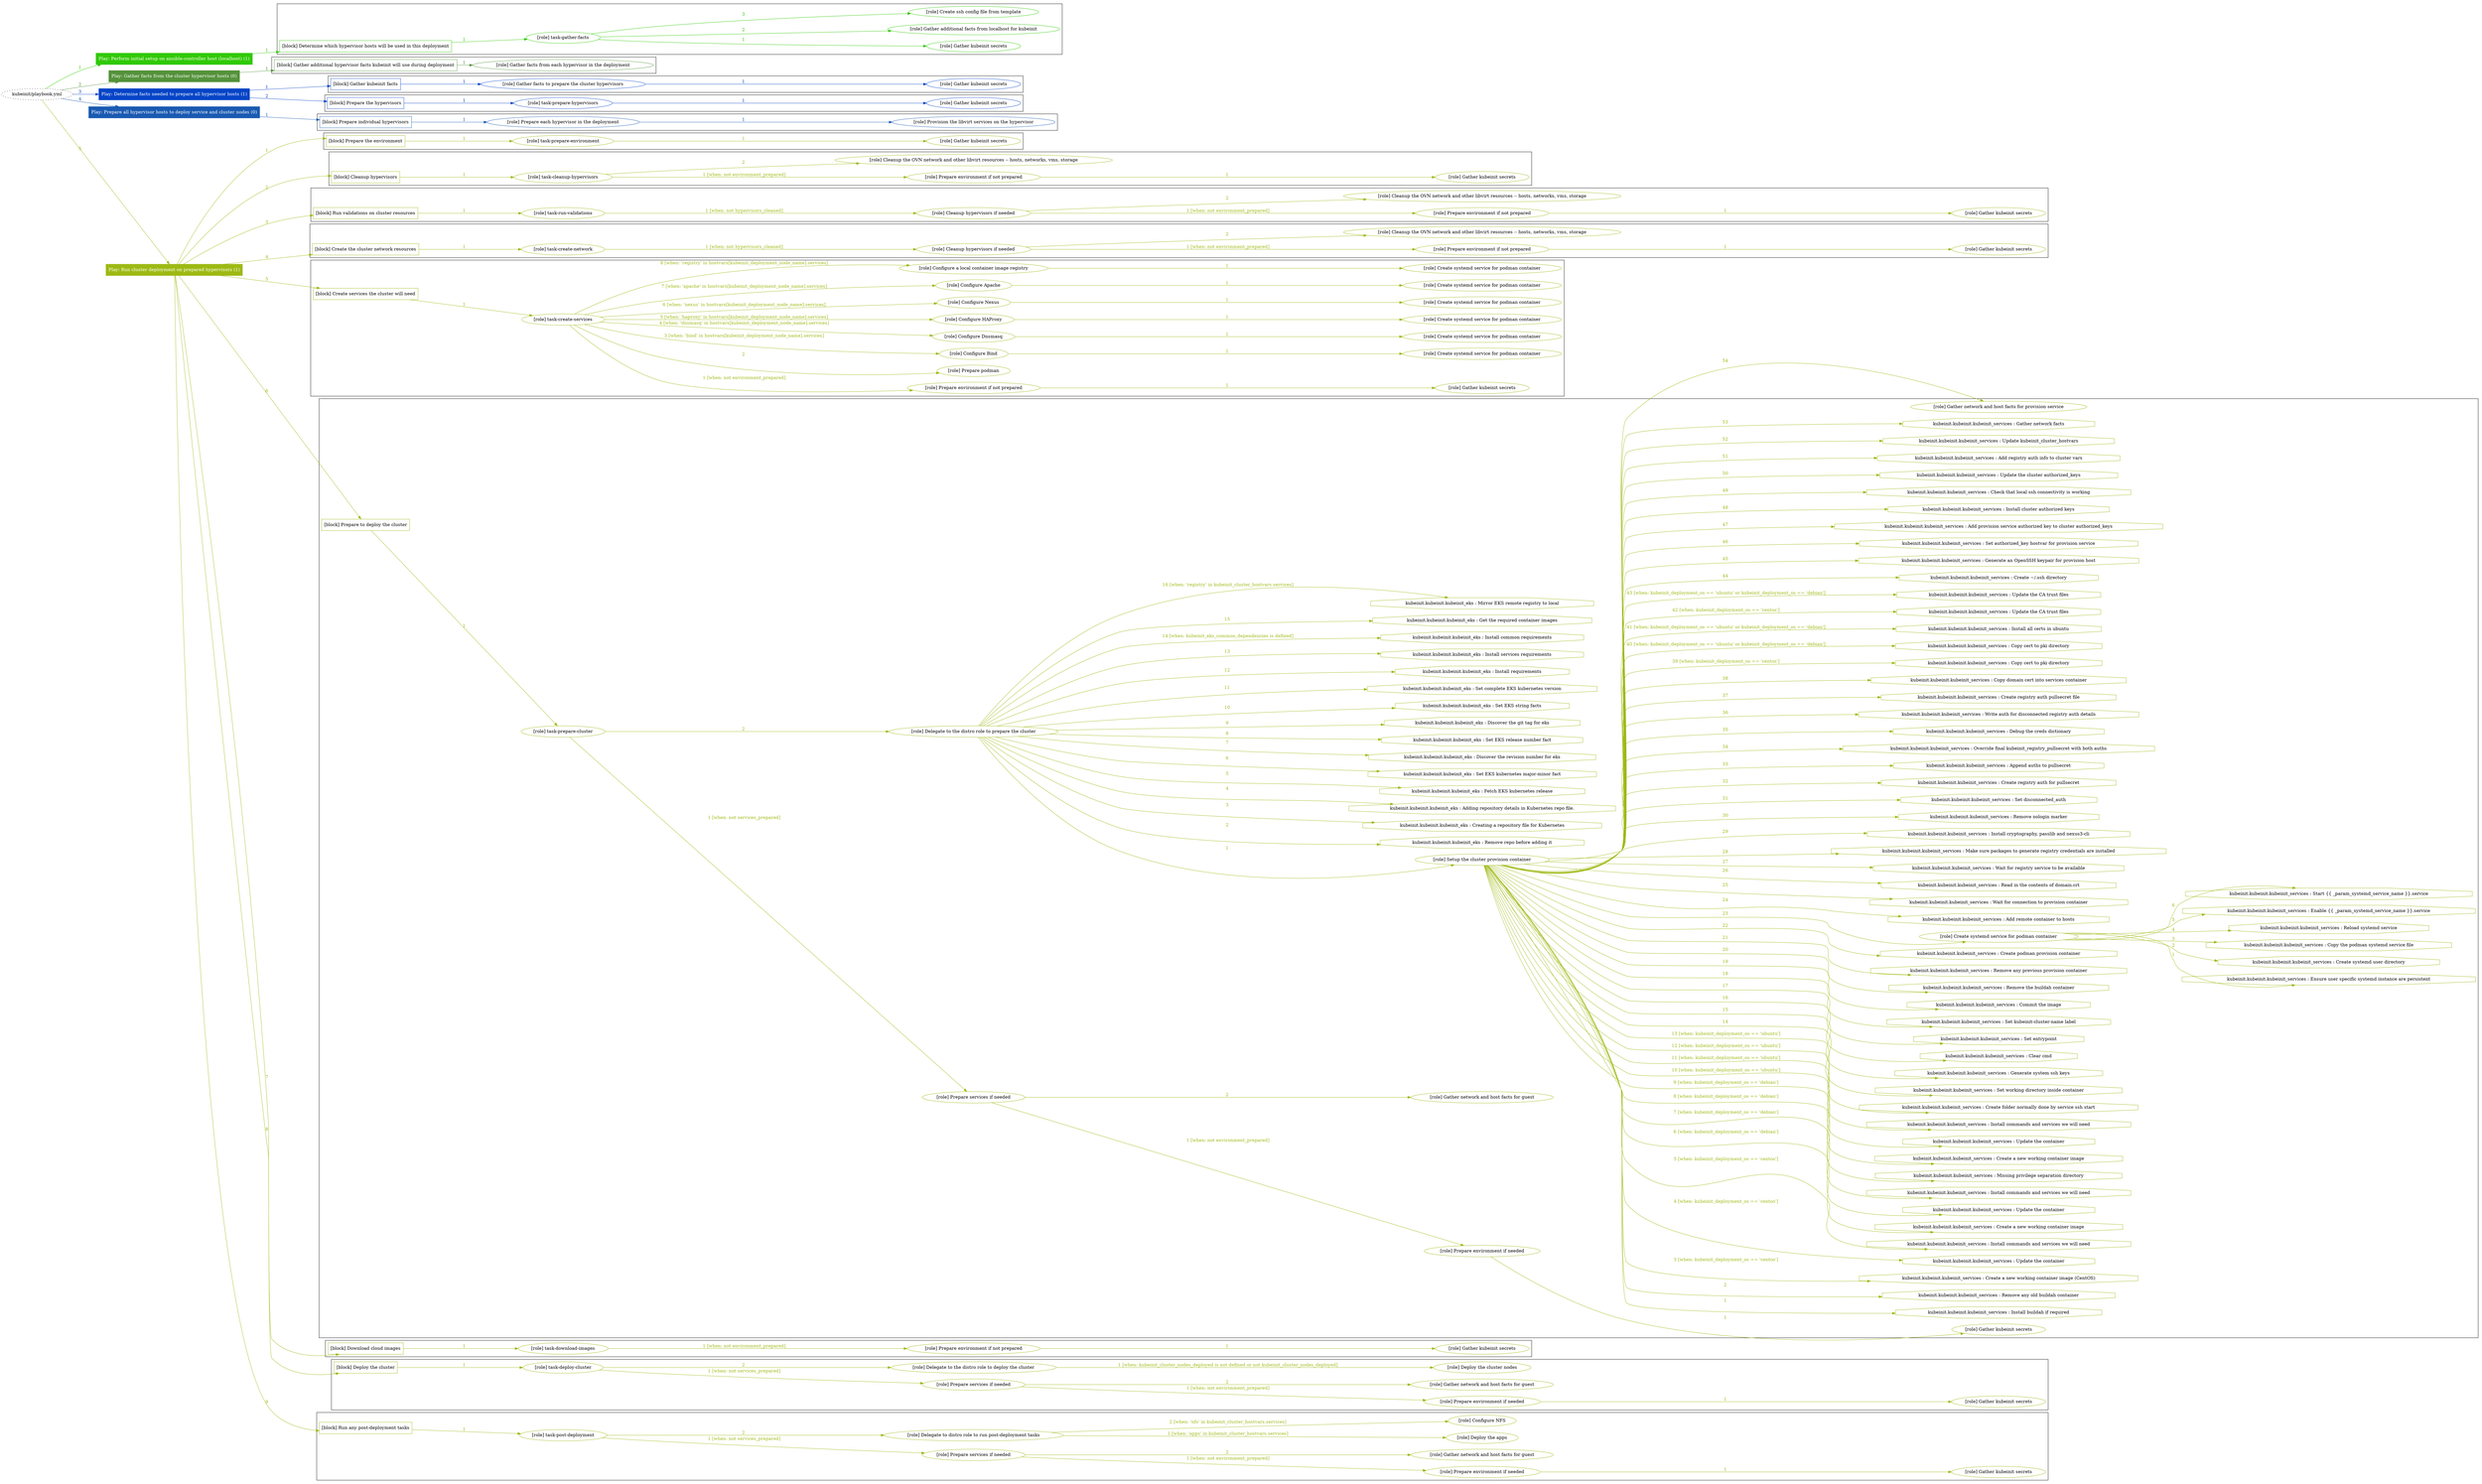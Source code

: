 digraph {
	graph [concentrate=true ordering=in rankdir=LR ratio=fill]
	edge [esep=5 sep=10]
	"kubeinit/playbook.yml" [URL="/home/runner/work/kubeinit/kubeinit/kubeinit/playbook.yml" id=playbook_0536bf1e style=dotted]
	"kubeinit/playbook.yml" -> play_7e1a07fc [label="1 " color="#30c903" fontcolor="#30c903" id=edge_69c82268 labeltooltip="1 " tooltip="1 "]
	subgraph "Play: Perform initial setup on ansible-controller host (localhost) (1)" {
		play_7e1a07fc [label="Play: Perform initial setup on ansible-controller host (localhost) (1)" URL="/home/runner/work/kubeinit/kubeinit/kubeinit/playbook.yml" color="#30c903" fontcolor="#ffffff" id=play_7e1a07fc shape=box style=filled tooltip=localhost]
		play_7e1a07fc -> block_fd390a10 [label=1 color="#30c903" fontcolor="#30c903" id=edge_4fef322d labeltooltip=1 tooltip=1]
		subgraph cluster_block_fd390a10 {
			block_fd390a10 [label="[block] Determine which hypervisor hosts will be used in this deployment" URL="/home/runner/work/kubeinit/kubeinit/kubeinit/playbook.yml" color="#30c903" id=block_fd390a10 labeltooltip="Determine which hypervisor hosts will be used in this deployment" shape=box tooltip="Determine which hypervisor hosts will be used in this deployment"]
			block_fd390a10 -> role_5cc408d3 [label="1 " color="#30c903" fontcolor="#30c903" id=edge_94c7882b labeltooltip="1 " tooltip="1 "]
			subgraph "task-gather-facts" {
				role_5cc408d3 [label="[role] task-gather-facts" URL="/home/runner/work/kubeinit/kubeinit/kubeinit/playbook.yml" color="#30c903" id=role_5cc408d3 tooltip="task-gather-facts"]
				role_5cc408d3 -> role_3df2ea1a [label="1 " color="#30c903" fontcolor="#30c903" id=edge_194b0c56 labeltooltip="1 " tooltip="1 "]
				subgraph "Gather kubeinit secrets" {
					role_3df2ea1a [label="[role] Gather kubeinit secrets" URL="/home/runner/.ansible/collections/ansible_collections/kubeinit/kubeinit/roles/kubeinit_prepare/tasks/build_hypervisors_group.yml" color="#30c903" id=role_3df2ea1a tooltip="Gather kubeinit secrets"]
				}
				role_5cc408d3 -> role_2430ae65 [label="2 " color="#30c903" fontcolor="#30c903" id=edge_79a48eda labeltooltip="2 " tooltip="2 "]
				subgraph "Gather additional facts from localhost for kubeinit" {
					role_2430ae65 [label="[role] Gather additional facts from localhost for kubeinit" URL="/home/runner/.ansible/collections/ansible_collections/kubeinit/kubeinit/roles/kubeinit_prepare/tasks/build_hypervisors_group.yml" color="#30c903" id=role_2430ae65 tooltip="Gather additional facts from localhost for kubeinit"]
				}
				role_5cc408d3 -> role_94acf117 [label="3 " color="#30c903" fontcolor="#30c903" id=edge_78f123bd labeltooltip="3 " tooltip="3 "]
				subgraph "Create ssh config file from template" {
					role_94acf117 [label="[role] Create ssh config file from template" URL="/home/runner/.ansible/collections/ansible_collections/kubeinit/kubeinit/roles/kubeinit_prepare/tasks/build_hypervisors_group.yml" color="#30c903" id=role_94acf117 tooltip="Create ssh config file from template"]
				}
			}
		}
	}
	"kubeinit/playbook.yml" -> play_d139f196 [label="2 " color="#54923a" fontcolor="#54923a" id=edge_60e61022 labeltooltip="2 " tooltip="2 "]
	subgraph "Play: Gather facts from the cluster hypervisor hosts (0)" {
		play_d139f196 [label="Play: Gather facts from the cluster hypervisor hosts (0)" URL="/home/runner/work/kubeinit/kubeinit/kubeinit/playbook.yml" color="#54923a" fontcolor="#ffffff" id=play_d139f196 shape=box style=filled tooltip="Play: Gather facts from the cluster hypervisor hosts (0)"]
		play_d139f196 -> block_584e22d9 [label=1 color="#54923a" fontcolor="#54923a" id=edge_65437406 labeltooltip=1 tooltip=1]
		subgraph cluster_block_584e22d9 {
			block_584e22d9 [label="[block] Gather additional hypervisor facts kubeinit will use during deployment" URL="/home/runner/work/kubeinit/kubeinit/kubeinit/playbook.yml" color="#54923a" id=block_584e22d9 labeltooltip="Gather additional hypervisor facts kubeinit will use during deployment" shape=box tooltip="Gather additional hypervisor facts kubeinit will use during deployment"]
			block_584e22d9 -> role_02fc7d4f [label="1 " color="#54923a" fontcolor="#54923a" id=edge_e9627124 labeltooltip="1 " tooltip="1 "]
			subgraph "Gather facts from each hypervisor in the deployment" {
				role_02fc7d4f [label="[role] Gather facts from each hypervisor in the deployment" URL="/home/runner/work/kubeinit/kubeinit/kubeinit/playbook.yml" color="#54923a" id=role_02fc7d4f tooltip="Gather facts from each hypervisor in the deployment"]
			}
		}
	}
	"kubeinit/playbook.yml" -> play_fdd1f7ea [label="3 " color="#0544c7" fontcolor="#0544c7" id=edge_f3b91233 labeltooltip="3 " tooltip="3 "]
	subgraph "Play: Determine facts needed to prepare all hypervisor hosts (1)" {
		play_fdd1f7ea [label="Play: Determine facts needed to prepare all hypervisor hosts (1)" URL="/home/runner/work/kubeinit/kubeinit/kubeinit/playbook.yml" color="#0544c7" fontcolor="#ffffff" id=play_fdd1f7ea shape=box style=filled tooltip=localhost]
		play_fdd1f7ea -> block_83a94dec [label=1 color="#0544c7" fontcolor="#0544c7" id=edge_147eac87 labeltooltip=1 tooltip=1]
		subgraph cluster_block_83a94dec {
			block_83a94dec [label="[block] Gather kubeinit facts" URL="/home/runner/work/kubeinit/kubeinit/kubeinit/playbook.yml" color="#0544c7" id=block_83a94dec labeltooltip="Gather kubeinit facts" shape=box tooltip="Gather kubeinit facts"]
			block_83a94dec -> role_f081fb13 [label="1 " color="#0544c7" fontcolor="#0544c7" id=edge_a3757670 labeltooltip="1 " tooltip="1 "]
			subgraph "Gather facts to prepare the cluster hypervisors" {
				role_f081fb13 [label="[role] Gather facts to prepare the cluster hypervisors" URL="/home/runner/work/kubeinit/kubeinit/kubeinit/playbook.yml" color="#0544c7" id=role_f081fb13 tooltip="Gather facts to prepare the cluster hypervisors"]
				role_f081fb13 -> role_973b3702 [label="1 " color="#0544c7" fontcolor="#0544c7" id=edge_2b3e5573 labeltooltip="1 " tooltip="1 "]
				subgraph "Gather kubeinit secrets" {
					role_973b3702 [label="[role] Gather kubeinit secrets" URL="/home/runner/.ansible/collections/ansible_collections/kubeinit/kubeinit/roles/kubeinit_prepare/tasks/gather_kubeinit_facts.yml" color="#0544c7" id=role_973b3702 tooltip="Gather kubeinit secrets"]
				}
			}
		}
		play_fdd1f7ea -> block_a9db6617 [label=2 color="#0544c7" fontcolor="#0544c7" id=edge_69d797c0 labeltooltip=2 tooltip=2]
		subgraph cluster_block_a9db6617 {
			block_a9db6617 [label="[block] Prepare the hypervisors" URL="/home/runner/work/kubeinit/kubeinit/kubeinit/playbook.yml" color="#0544c7" id=block_a9db6617 labeltooltip="Prepare the hypervisors" shape=box tooltip="Prepare the hypervisors"]
			block_a9db6617 -> role_b3025f30 [label="1 " color="#0544c7" fontcolor="#0544c7" id=edge_7f124d2c labeltooltip="1 " tooltip="1 "]
			subgraph "task-prepare-hypervisors" {
				role_b3025f30 [label="[role] task-prepare-hypervisors" URL="/home/runner/work/kubeinit/kubeinit/kubeinit/playbook.yml" color="#0544c7" id=role_b3025f30 tooltip="task-prepare-hypervisors"]
				role_b3025f30 -> role_47bf43d7 [label="1 " color="#0544c7" fontcolor="#0544c7" id=edge_3536d059 labeltooltip="1 " tooltip="1 "]
				subgraph "Gather kubeinit secrets" {
					role_47bf43d7 [label="[role] Gather kubeinit secrets" URL="/home/runner/.ansible/collections/ansible_collections/kubeinit/kubeinit/roles/kubeinit_prepare/tasks/gather_kubeinit_facts.yml" color="#0544c7" id=role_47bf43d7 tooltip="Gather kubeinit secrets"]
				}
			}
		}
	}
	"kubeinit/playbook.yml" -> play_ac57a97c [label="4 " color="#1a5ab2" fontcolor="#1a5ab2" id=edge_3f62b03c labeltooltip="4 " tooltip="4 "]
	subgraph "Play: Prepare all hypervisor hosts to deploy service and cluster nodes (0)" {
		play_ac57a97c [label="Play: Prepare all hypervisor hosts to deploy service and cluster nodes (0)" URL="/home/runner/work/kubeinit/kubeinit/kubeinit/playbook.yml" color="#1a5ab2" fontcolor="#ffffff" id=play_ac57a97c shape=box style=filled tooltip="Play: Prepare all hypervisor hosts to deploy service and cluster nodes (0)"]
		play_ac57a97c -> block_dc895959 [label=1 color="#1a5ab2" fontcolor="#1a5ab2" id=edge_94af1310 labeltooltip=1 tooltip=1]
		subgraph cluster_block_dc895959 {
			block_dc895959 [label="[block] Prepare individual hypervisors" URL="/home/runner/work/kubeinit/kubeinit/kubeinit/playbook.yml" color="#1a5ab2" id=block_dc895959 labeltooltip="Prepare individual hypervisors" shape=box tooltip="Prepare individual hypervisors"]
			block_dc895959 -> role_0b60f27f [label="1 " color="#1a5ab2" fontcolor="#1a5ab2" id=edge_d46a5722 labeltooltip="1 " tooltip="1 "]
			subgraph "Prepare each hypervisor in the deployment" {
				role_0b60f27f [label="[role] Prepare each hypervisor in the deployment" URL="/home/runner/work/kubeinit/kubeinit/kubeinit/playbook.yml" color="#1a5ab2" id=role_0b60f27f tooltip="Prepare each hypervisor in the deployment"]
				role_0b60f27f -> role_4648aa8b [label="1 " color="#1a5ab2" fontcolor="#1a5ab2" id=edge_e14afc2b labeltooltip="1 " tooltip="1 "]
				subgraph "Provision the libvirt services on the hypervisor" {
					role_4648aa8b [label="[role] Provision the libvirt services on the hypervisor" URL="/home/runner/.ansible/collections/ansible_collections/kubeinit/kubeinit/roles/kubeinit_prepare/tasks/prepare_hypervisor.yml" color="#1a5ab2" id=role_4648aa8b tooltip="Provision the libvirt services on the hypervisor"]
				}
			}
		}
	}
	"kubeinit/playbook.yml" -> play_147b6218 [label="5 " color="#9db913" fontcolor="#9db913" id=edge_abbaab11 labeltooltip="5 " tooltip="5 "]
	subgraph "Play: Run cluster deployment on prepared hypervisors (1)" {
		play_147b6218 [label="Play: Run cluster deployment on prepared hypervisors (1)" URL="/home/runner/work/kubeinit/kubeinit/kubeinit/playbook.yml" color="#9db913" fontcolor="#ffffff" id=play_147b6218 shape=box style=filled tooltip=localhost]
		play_147b6218 -> block_02496a60 [label=1 color="#9db913" fontcolor="#9db913" id=edge_3341c33f labeltooltip=1 tooltip=1]
		subgraph cluster_block_02496a60 {
			block_02496a60 [label="[block] Prepare the environment" URL="/home/runner/work/kubeinit/kubeinit/kubeinit/playbook.yml" color="#9db913" id=block_02496a60 labeltooltip="Prepare the environment" shape=box tooltip="Prepare the environment"]
			block_02496a60 -> role_b591e646 [label="1 " color="#9db913" fontcolor="#9db913" id=edge_9fd5f311 labeltooltip="1 " tooltip="1 "]
			subgraph "task-prepare-environment" {
				role_b591e646 [label="[role] task-prepare-environment" URL="/home/runner/work/kubeinit/kubeinit/kubeinit/playbook.yml" color="#9db913" id=role_b591e646 tooltip="task-prepare-environment"]
				role_b591e646 -> role_95a7c163 [label="1 " color="#9db913" fontcolor="#9db913" id=edge_58afc61d labeltooltip="1 " tooltip="1 "]
				subgraph "Gather kubeinit secrets" {
					role_95a7c163 [label="[role] Gather kubeinit secrets" URL="/home/runner/.ansible/collections/ansible_collections/kubeinit/kubeinit/roles/kubeinit_prepare/tasks/gather_kubeinit_facts.yml" color="#9db913" id=role_95a7c163 tooltip="Gather kubeinit secrets"]
				}
			}
		}
		play_147b6218 -> block_c48f3e06 [label=2 color="#9db913" fontcolor="#9db913" id=edge_d3830f65 labeltooltip=2 tooltip=2]
		subgraph cluster_block_c48f3e06 {
			block_c48f3e06 [label="[block] Cleanup hypervisors" URL="/home/runner/work/kubeinit/kubeinit/kubeinit/playbook.yml" color="#9db913" id=block_c48f3e06 labeltooltip="Cleanup hypervisors" shape=box tooltip="Cleanup hypervisors"]
			block_c48f3e06 -> role_0f947943 [label="1 " color="#9db913" fontcolor="#9db913" id=edge_ab3e9335 labeltooltip="1 " tooltip="1 "]
			subgraph "task-cleanup-hypervisors" {
				role_0f947943 [label="[role] task-cleanup-hypervisors" URL="/home/runner/work/kubeinit/kubeinit/kubeinit/playbook.yml" color="#9db913" id=role_0f947943 tooltip="task-cleanup-hypervisors"]
				role_0f947943 -> role_593d2811 [label="1 [when: not environment_prepared]" color="#9db913" fontcolor="#9db913" id=edge_860ab92c labeltooltip="1 [when: not environment_prepared]" tooltip="1 [when: not environment_prepared]"]
				subgraph "Prepare environment if not prepared" {
					role_593d2811 [label="[role] Prepare environment if not prepared" URL="/home/runner/.ansible/collections/ansible_collections/kubeinit/kubeinit/roles/kubeinit_prepare/tasks/cleanup_hypervisors.yml" color="#9db913" id=role_593d2811 tooltip="Prepare environment if not prepared"]
					role_593d2811 -> role_00fbeec1 [label="1 " color="#9db913" fontcolor="#9db913" id=edge_bade31bd labeltooltip="1 " tooltip="1 "]
					subgraph "Gather kubeinit secrets" {
						role_00fbeec1 [label="[role] Gather kubeinit secrets" URL="/home/runner/.ansible/collections/ansible_collections/kubeinit/kubeinit/roles/kubeinit_prepare/tasks/gather_kubeinit_facts.yml" color="#9db913" id=role_00fbeec1 tooltip="Gather kubeinit secrets"]
					}
				}
				role_0f947943 -> role_99230119 [label="2 " color="#9db913" fontcolor="#9db913" id=edge_1f5ed761 labeltooltip="2 " tooltip="2 "]
				subgraph "Cleanup the OVN network and other libvirt resources -- hosts, networks, vms, storage" {
					role_99230119 [label="[role] Cleanup the OVN network and other libvirt resources -- hosts, networks, vms, storage" URL="/home/runner/.ansible/collections/ansible_collections/kubeinit/kubeinit/roles/kubeinit_prepare/tasks/cleanup_hypervisors.yml" color="#9db913" id=role_99230119 tooltip="Cleanup the OVN network and other libvirt resources -- hosts, networks, vms, storage"]
				}
			}
		}
		play_147b6218 -> block_603418aa [label=3 color="#9db913" fontcolor="#9db913" id=edge_7d82fb56 labeltooltip=3 tooltip=3]
		subgraph cluster_block_603418aa {
			block_603418aa [label="[block] Run validations on cluster resources" URL="/home/runner/work/kubeinit/kubeinit/kubeinit/playbook.yml" color="#9db913" id=block_603418aa labeltooltip="Run validations on cluster resources" shape=box tooltip="Run validations on cluster resources"]
			block_603418aa -> role_4bebb046 [label="1 " color="#9db913" fontcolor="#9db913" id=edge_80fad16d labeltooltip="1 " tooltip="1 "]
			subgraph "task-run-validations" {
				role_4bebb046 [label="[role] task-run-validations" URL="/home/runner/work/kubeinit/kubeinit/kubeinit/playbook.yml" color="#9db913" id=role_4bebb046 tooltip="task-run-validations"]
				role_4bebb046 -> role_202adbc9 [label="1 [when: not hypervisors_cleaned]" color="#9db913" fontcolor="#9db913" id=edge_3ab78958 labeltooltip="1 [when: not hypervisors_cleaned]" tooltip="1 [when: not hypervisors_cleaned]"]
				subgraph "Cleanup hypervisors if needed" {
					role_202adbc9 [label="[role] Cleanup hypervisors if needed" URL="/home/runner/.ansible/collections/ansible_collections/kubeinit/kubeinit/roles/kubeinit_validations/tasks/main.yml" color="#9db913" id=role_202adbc9 tooltip="Cleanup hypervisors if needed"]
					role_202adbc9 -> role_4774b789 [label="1 [when: not environment_prepared]" color="#9db913" fontcolor="#9db913" id=edge_032cfb6d labeltooltip="1 [when: not environment_prepared]" tooltip="1 [when: not environment_prepared]"]
					subgraph "Prepare environment if not prepared" {
						role_4774b789 [label="[role] Prepare environment if not prepared" URL="/home/runner/.ansible/collections/ansible_collections/kubeinit/kubeinit/roles/kubeinit_prepare/tasks/cleanup_hypervisors.yml" color="#9db913" id=role_4774b789 tooltip="Prepare environment if not prepared"]
						role_4774b789 -> role_aeeacee5 [label="1 " color="#9db913" fontcolor="#9db913" id=edge_6ffb74e1 labeltooltip="1 " tooltip="1 "]
						subgraph "Gather kubeinit secrets" {
							role_aeeacee5 [label="[role] Gather kubeinit secrets" URL="/home/runner/.ansible/collections/ansible_collections/kubeinit/kubeinit/roles/kubeinit_prepare/tasks/gather_kubeinit_facts.yml" color="#9db913" id=role_aeeacee5 tooltip="Gather kubeinit secrets"]
						}
					}
					role_202adbc9 -> role_6b7c1bfa [label="2 " color="#9db913" fontcolor="#9db913" id=edge_0386a501 labeltooltip="2 " tooltip="2 "]
					subgraph "Cleanup the OVN network and other libvirt resources -- hosts, networks, vms, storage" {
						role_6b7c1bfa [label="[role] Cleanup the OVN network and other libvirt resources -- hosts, networks, vms, storage" URL="/home/runner/.ansible/collections/ansible_collections/kubeinit/kubeinit/roles/kubeinit_prepare/tasks/cleanup_hypervisors.yml" color="#9db913" id=role_6b7c1bfa tooltip="Cleanup the OVN network and other libvirt resources -- hosts, networks, vms, storage"]
					}
				}
			}
		}
		play_147b6218 -> block_3bacdb95 [label=4 color="#9db913" fontcolor="#9db913" id=edge_fbd23d17 labeltooltip=4 tooltip=4]
		subgraph cluster_block_3bacdb95 {
			block_3bacdb95 [label="[block] Create the cluster network resources" URL="/home/runner/work/kubeinit/kubeinit/kubeinit/playbook.yml" color="#9db913" id=block_3bacdb95 labeltooltip="Create the cluster network resources" shape=box tooltip="Create the cluster network resources"]
			block_3bacdb95 -> role_2527ca58 [label="1 " color="#9db913" fontcolor="#9db913" id=edge_0a428fe6 labeltooltip="1 " tooltip="1 "]
			subgraph "task-create-network" {
				role_2527ca58 [label="[role] task-create-network" URL="/home/runner/work/kubeinit/kubeinit/kubeinit/playbook.yml" color="#9db913" id=role_2527ca58 tooltip="task-create-network"]
				role_2527ca58 -> role_ad97854e [label="1 [when: not hypervisors_cleaned]" color="#9db913" fontcolor="#9db913" id=edge_a50520cf labeltooltip="1 [when: not hypervisors_cleaned]" tooltip="1 [when: not hypervisors_cleaned]"]
				subgraph "Cleanup hypervisors if needed" {
					role_ad97854e [label="[role] Cleanup hypervisors if needed" URL="/home/runner/.ansible/collections/ansible_collections/kubeinit/kubeinit/roles/kubeinit_libvirt/tasks/create_network.yml" color="#9db913" id=role_ad97854e tooltip="Cleanup hypervisors if needed"]
					role_ad97854e -> role_05a52703 [label="1 [when: not environment_prepared]" color="#9db913" fontcolor="#9db913" id=edge_cfdc1c75 labeltooltip="1 [when: not environment_prepared]" tooltip="1 [when: not environment_prepared]"]
					subgraph "Prepare environment if not prepared" {
						role_05a52703 [label="[role] Prepare environment if not prepared" URL="/home/runner/.ansible/collections/ansible_collections/kubeinit/kubeinit/roles/kubeinit_prepare/tasks/cleanup_hypervisors.yml" color="#9db913" id=role_05a52703 tooltip="Prepare environment if not prepared"]
						role_05a52703 -> role_6b2a87eb [label="1 " color="#9db913" fontcolor="#9db913" id=edge_f87cc022 labeltooltip="1 " tooltip="1 "]
						subgraph "Gather kubeinit secrets" {
							role_6b2a87eb [label="[role] Gather kubeinit secrets" URL="/home/runner/.ansible/collections/ansible_collections/kubeinit/kubeinit/roles/kubeinit_prepare/tasks/gather_kubeinit_facts.yml" color="#9db913" id=role_6b2a87eb tooltip="Gather kubeinit secrets"]
						}
					}
					role_ad97854e -> role_e0dd62cb [label="2 " color="#9db913" fontcolor="#9db913" id=edge_e7e20d51 labeltooltip="2 " tooltip="2 "]
					subgraph "Cleanup the OVN network and other libvirt resources -- hosts, networks, vms, storage" {
						role_e0dd62cb [label="[role] Cleanup the OVN network and other libvirt resources -- hosts, networks, vms, storage" URL="/home/runner/.ansible/collections/ansible_collections/kubeinit/kubeinit/roles/kubeinit_prepare/tasks/cleanup_hypervisors.yml" color="#9db913" id=role_e0dd62cb tooltip="Cleanup the OVN network and other libvirt resources -- hosts, networks, vms, storage"]
					}
				}
			}
		}
		play_147b6218 -> block_3b4dc430 [label=5 color="#9db913" fontcolor="#9db913" id=edge_331332ba labeltooltip=5 tooltip=5]
		subgraph cluster_block_3b4dc430 {
			block_3b4dc430 [label="[block] Create services the cluster will need" URL="/home/runner/work/kubeinit/kubeinit/kubeinit/playbook.yml" color="#9db913" id=block_3b4dc430 labeltooltip="Create services the cluster will need" shape=box tooltip="Create services the cluster will need"]
			block_3b4dc430 -> role_4c723595 [label="1 " color="#9db913" fontcolor="#9db913" id=edge_3f743a62 labeltooltip="1 " tooltip="1 "]
			subgraph "task-create-services" {
				role_4c723595 [label="[role] task-create-services" URL="/home/runner/work/kubeinit/kubeinit/kubeinit/playbook.yml" color="#9db913" id=role_4c723595 tooltip="task-create-services"]
				role_4c723595 -> role_857dad6c [label="1 [when: not environment_prepared]" color="#9db913" fontcolor="#9db913" id=edge_064b9cf4 labeltooltip="1 [when: not environment_prepared]" tooltip="1 [when: not environment_prepared]"]
				subgraph "Prepare environment if not prepared" {
					role_857dad6c [label="[role] Prepare environment if not prepared" URL="/home/runner/.ansible/collections/ansible_collections/kubeinit/kubeinit/roles/kubeinit_services/tasks/main.yml" color="#9db913" id=role_857dad6c tooltip="Prepare environment if not prepared"]
					role_857dad6c -> role_a7915bbc [label="1 " color="#9db913" fontcolor="#9db913" id=edge_174c415e labeltooltip="1 " tooltip="1 "]
					subgraph "Gather kubeinit secrets" {
						role_a7915bbc [label="[role] Gather kubeinit secrets" URL="/home/runner/.ansible/collections/ansible_collections/kubeinit/kubeinit/roles/kubeinit_prepare/tasks/gather_kubeinit_facts.yml" color="#9db913" id=role_a7915bbc tooltip="Gather kubeinit secrets"]
					}
				}
				role_4c723595 -> role_12c7bb21 [label="2 " color="#9db913" fontcolor="#9db913" id=edge_776f74c1 labeltooltip="2 " tooltip="2 "]
				subgraph "Prepare podman" {
					role_12c7bb21 [label="[role] Prepare podman" URL="/home/runner/.ansible/collections/ansible_collections/kubeinit/kubeinit/roles/kubeinit_services/tasks/00_create_service_pod.yml" color="#9db913" id=role_12c7bb21 tooltip="Prepare podman"]
				}
				role_4c723595 -> role_74c4b491 [label="3 [when: 'bind' in hostvars[kubeinit_deployment_node_name].services]" color="#9db913" fontcolor="#9db913" id=edge_12d47a92 labeltooltip="3 [when: 'bind' in hostvars[kubeinit_deployment_node_name].services]" tooltip="3 [when: 'bind' in hostvars[kubeinit_deployment_node_name].services]"]
				subgraph "Configure Bind" {
					role_74c4b491 [label="[role] Configure Bind" URL="/home/runner/.ansible/collections/ansible_collections/kubeinit/kubeinit/roles/kubeinit_services/tasks/start_services_containers.yml" color="#9db913" id=role_74c4b491 tooltip="Configure Bind"]
					role_74c4b491 -> role_5e01847a [label="1 " color="#9db913" fontcolor="#9db913" id=edge_ba7abcce labeltooltip="1 " tooltip="1 "]
					subgraph "Create systemd service for podman container" {
						role_5e01847a [label="[role] Create systemd service for podman container" URL="/home/runner/.ansible/collections/ansible_collections/kubeinit/kubeinit/roles/kubeinit_bind/tasks/main.yml" color="#9db913" id=role_5e01847a tooltip="Create systemd service for podman container"]
					}
				}
				role_4c723595 -> role_4521a397 [label="4 [when: 'dnsmasq' in hostvars[kubeinit_deployment_node_name].services]" color="#9db913" fontcolor="#9db913" id=edge_b4ba883f labeltooltip="4 [when: 'dnsmasq' in hostvars[kubeinit_deployment_node_name].services]" tooltip="4 [when: 'dnsmasq' in hostvars[kubeinit_deployment_node_name].services]"]
				subgraph "Configure Dnsmasq" {
					role_4521a397 [label="[role] Configure Dnsmasq" URL="/home/runner/.ansible/collections/ansible_collections/kubeinit/kubeinit/roles/kubeinit_services/tasks/start_services_containers.yml" color="#9db913" id=role_4521a397 tooltip="Configure Dnsmasq"]
					role_4521a397 -> role_f47ae055 [label="1 " color="#9db913" fontcolor="#9db913" id=edge_01c7546a labeltooltip="1 " tooltip="1 "]
					subgraph "Create systemd service for podman container" {
						role_f47ae055 [label="[role] Create systemd service for podman container" URL="/home/runner/.ansible/collections/ansible_collections/kubeinit/kubeinit/roles/kubeinit_dnsmasq/tasks/main.yml" color="#9db913" id=role_f47ae055 tooltip="Create systemd service for podman container"]
					}
				}
				role_4c723595 -> role_0305f39d [label="5 [when: 'haproxy' in hostvars[kubeinit_deployment_node_name].services]" color="#9db913" fontcolor="#9db913" id=edge_60677c16 labeltooltip="5 [when: 'haproxy' in hostvars[kubeinit_deployment_node_name].services]" tooltip="5 [when: 'haproxy' in hostvars[kubeinit_deployment_node_name].services]"]
				subgraph "Configure HAProxy" {
					role_0305f39d [label="[role] Configure HAProxy" URL="/home/runner/.ansible/collections/ansible_collections/kubeinit/kubeinit/roles/kubeinit_services/tasks/start_services_containers.yml" color="#9db913" id=role_0305f39d tooltip="Configure HAProxy"]
					role_0305f39d -> role_9dd86dfd [label="1 " color="#9db913" fontcolor="#9db913" id=edge_091e738e labeltooltip="1 " tooltip="1 "]
					subgraph "Create systemd service for podman container" {
						role_9dd86dfd [label="[role] Create systemd service for podman container" URL="/home/runner/.ansible/collections/ansible_collections/kubeinit/kubeinit/roles/kubeinit_haproxy/tasks/main.yml" color="#9db913" id=role_9dd86dfd tooltip="Create systemd service for podman container"]
					}
				}
				role_4c723595 -> role_f614a9f5 [label="6 [when: 'nexus' in hostvars[kubeinit_deployment_node_name].services]" color="#9db913" fontcolor="#9db913" id=edge_d46f91a5 labeltooltip="6 [when: 'nexus' in hostvars[kubeinit_deployment_node_name].services]" tooltip="6 [when: 'nexus' in hostvars[kubeinit_deployment_node_name].services]"]
				subgraph "Configure Nexus" {
					role_f614a9f5 [label="[role] Configure Nexus" URL="/home/runner/.ansible/collections/ansible_collections/kubeinit/kubeinit/roles/kubeinit_services/tasks/start_services_containers.yml" color="#9db913" id=role_f614a9f5 tooltip="Configure Nexus"]
					role_f614a9f5 -> role_249484b3 [label="1 " color="#9db913" fontcolor="#9db913" id=edge_c521c5e4 labeltooltip="1 " tooltip="1 "]
					subgraph "Create systemd service for podman container" {
						role_249484b3 [label="[role] Create systemd service for podman container" URL="/home/runner/.ansible/collections/ansible_collections/kubeinit/kubeinit/roles/kubeinit_nexus/tasks/main.yml" color="#9db913" id=role_249484b3 tooltip="Create systemd service for podman container"]
					}
				}
				role_4c723595 -> role_fc9e63f1 [label="7 [when: 'apache' in hostvars[kubeinit_deployment_node_name].services]" color="#9db913" fontcolor="#9db913" id=edge_ccbc3057 labeltooltip="7 [when: 'apache' in hostvars[kubeinit_deployment_node_name].services]" tooltip="7 [when: 'apache' in hostvars[kubeinit_deployment_node_name].services]"]
				subgraph "Configure Apache" {
					role_fc9e63f1 [label="[role] Configure Apache" URL="/home/runner/.ansible/collections/ansible_collections/kubeinit/kubeinit/roles/kubeinit_services/tasks/start_services_containers.yml" color="#9db913" id=role_fc9e63f1 tooltip="Configure Apache"]
					role_fc9e63f1 -> role_45e65259 [label="1 " color="#9db913" fontcolor="#9db913" id=edge_eaf6e9e0 labeltooltip="1 " tooltip="1 "]
					subgraph "Create systemd service for podman container" {
						role_45e65259 [label="[role] Create systemd service for podman container" URL="/home/runner/.ansible/collections/ansible_collections/kubeinit/kubeinit/roles/kubeinit_apache/tasks/main.yml" color="#9db913" id=role_45e65259 tooltip="Create systemd service for podman container"]
					}
				}
				role_4c723595 -> role_56526b00 [label="8 [when: 'registry' in hostvars[kubeinit_deployment_node_name].services]" color="#9db913" fontcolor="#9db913" id=edge_0f788c77 labeltooltip="8 [when: 'registry' in hostvars[kubeinit_deployment_node_name].services]" tooltip="8 [when: 'registry' in hostvars[kubeinit_deployment_node_name].services]"]
				subgraph "Configure a local container image registry" {
					role_56526b00 [label="[role] Configure a local container image registry" URL="/home/runner/.ansible/collections/ansible_collections/kubeinit/kubeinit/roles/kubeinit_services/tasks/start_services_containers.yml" color="#9db913" id=role_56526b00 tooltip="Configure a local container image registry"]
					role_56526b00 -> role_355944a2 [label="1 " color="#9db913" fontcolor="#9db913" id=edge_721bcba6 labeltooltip="1 " tooltip="1 "]
					subgraph "Create systemd service for podman container" {
						role_355944a2 [label="[role] Create systemd service for podman container" URL="/home/runner/.ansible/collections/ansible_collections/kubeinit/kubeinit/roles/kubeinit_registry/tasks/main.yml" color="#9db913" id=role_355944a2 tooltip="Create systemd service for podman container"]
					}
				}
			}
		}
		play_147b6218 -> block_c8641199 [label=6 color="#9db913" fontcolor="#9db913" id=edge_04b887e5 labeltooltip=6 tooltip=6]
		subgraph cluster_block_c8641199 {
			block_c8641199 [label="[block] Prepare to deploy the cluster" URL="/home/runner/work/kubeinit/kubeinit/kubeinit/playbook.yml" color="#9db913" id=block_c8641199 labeltooltip="Prepare to deploy the cluster" shape=box tooltip="Prepare to deploy the cluster"]
			block_c8641199 -> role_7305fed9 [label="1 " color="#9db913" fontcolor="#9db913" id=edge_a9499f0e labeltooltip="1 " tooltip="1 "]
			subgraph "task-prepare-cluster" {
				role_7305fed9 [label="[role] task-prepare-cluster" URL="/home/runner/work/kubeinit/kubeinit/kubeinit/playbook.yml" color="#9db913" id=role_7305fed9 tooltip="task-prepare-cluster"]
				role_7305fed9 -> role_5a6f3a8e [label="1 [when: not services_prepared]" color="#9db913" fontcolor="#9db913" id=edge_c5fa03f6 labeltooltip="1 [when: not services_prepared]" tooltip="1 [when: not services_prepared]"]
				subgraph "Prepare services if needed" {
					role_5a6f3a8e [label="[role] Prepare services if needed" URL="/home/runner/.ansible/collections/ansible_collections/kubeinit/kubeinit/roles/kubeinit_prepare/tasks/prepare_cluster.yml" color="#9db913" id=role_5a6f3a8e tooltip="Prepare services if needed"]
					role_5a6f3a8e -> role_34264cc6 [label="1 [when: not environment_prepared]" color="#9db913" fontcolor="#9db913" id=edge_b1999710 labeltooltip="1 [when: not environment_prepared]" tooltip="1 [when: not environment_prepared]"]
					subgraph "Prepare environment if needed" {
						role_34264cc6 [label="[role] Prepare environment if needed" URL="/home/runner/.ansible/collections/ansible_collections/kubeinit/kubeinit/roles/kubeinit_services/tasks/prepare_services.yml" color="#9db913" id=role_34264cc6 tooltip="Prepare environment if needed"]
						role_34264cc6 -> role_4be99b6c [label="1 " color="#9db913" fontcolor="#9db913" id=edge_34b004b4 labeltooltip="1 " tooltip="1 "]
						subgraph "Gather kubeinit secrets" {
							role_4be99b6c [label="[role] Gather kubeinit secrets" URL="/home/runner/.ansible/collections/ansible_collections/kubeinit/kubeinit/roles/kubeinit_prepare/tasks/gather_kubeinit_facts.yml" color="#9db913" id=role_4be99b6c tooltip="Gather kubeinit secrets"]
						}
					}
					role_5a6f3a8e -> role_9d95fae0 [label="2 " color="#9db913" fontcolor="#9db913" id=edge_b3ce800c labeltooltip="2 " tooltip="2 "]
					subgraph "Gather network and host facts for guest" {
						role_9d95fae0 [label="[role] Gather network and host facts for guest" URL="/home/runner/.ansible/collections/ansible_collections/kubeinit/kubeinit/roles/kubeinit_services/tasks/prepare_services.yml" color="#9db913" id=role_9d95fae0 tooltip="Gather network and host facts for guest"]
					}
				}
				role_7305fed9 -> role_d7f05933 [label="2 " color="#9db913" fontcolor="#9db913" id=edge_3a15b8ef labeltooltip="2 " tooltip="2 "]
				subgraph "Delegate to the distro role to prepare the cluster" {
					role_d7f05933 [label="[role] Delegate to the distro role to prepare the cluster" URL="/home/runner/.ansible/collections/ansible_collections/kubeinit/kubeinit/roles/kubeinit_prepare/tasks/prepare_cluster.yml" color="#9db913" id=role_d7f05933 tooltip="Delegate to the distro role to prepare the cluster"]
					role_d7f05933 -> role_0086569a [label="1 " color="#9db913" fontcolor="#9db913" id=edge_d45bc589 labeltooltip="1 " tooltip="1 "]
					subgraph "Setup the cluster provision container" {
						role_0086569a [label="[role] Setup the cluster provision container" URL="/home/runner/.ansible/collections/ansible_collections/kubeinit/kubeinit/roles/kubeinit_eks/tasks/prepare_cluster.yml" color="#9db913" id=role_0086569a tooltip="Setup the cluster provision container"]
						task_d0fff1ab [label="kubeinit.kubeinit.kubeinit_services : Install buildah if required" URL="/home/runner/.ansible/collections/ansible_collections/kubeinit/kubeinit/roles/kubeinit_services/tasks/create_provision_container.yml" color="#9db913" id=task_d0fff1ab shape=octagon tooltip="kubeinit.kubeinit.kubeinit_services : Install buildah if required"]
						role_0086569a -> task_d0fff1ab [label="1 " color="#9db913" fontcolor="#9db913" id=edge_2f12f840 labeltooltip="1 " tooltip="1 "]
						task_ea15ae2a [label="kubeinit.kubeinit.kubeinit_services : Remove any old buildah container" URL="/home/runner/.ansible/collections/ansible_collections/kubeinit/kubeinit/roles/kubeinit_services/tasks/create_provision_container.yml" color="#9db913" id=task_ea15ae2a shape=octagon tooltip="kubeinit.kubeinit.kubeinit_services : Remove any old buildah container"]
						role_0086569a -> task_ea15ae2a [label="2 " color="#9db913" fontcolor="#9db913" id=edge_577475ea labeltooltip="2 " tooltip="2 "]
						task_90da903d [label="kubeinit.kubeinit.kubeinit_services : Create a new working container image (CentOS)" URL="/home/runner/.ansible/collections/ansible_collections/kubeinit/kubeinit/roles/kubeinit_services/tasks/create_provision_container.yml" color="#9db913" id=task_90da903d shape=octagon tooltip="kubeinit.kubeinit.kubeinit_services : Create a new working container image (CentOS)"]
						role_0086569a -> task_90da903d [label="3 [when: kubeinit_deployment_os == 'centos']" color="#9db913" fontcolor="#9db913" id=edge_8f3ca750 labeltooltip="3 [when: kubeinit_deployment_os == 'centos']" tooltip="3 [when: kubeinit_deployment_os == 'centos']"]
						task_91c544a5 [label="kubeinit.kubeinit.kubeinit_services : Update the container" URL="/home/runner/.ansible/collections/ansible_collections/kubeinit/kubeinit/roles/kubeinit_services/tasks/create_provision_container.yml" color="#9db913" id=task_91c544a5 shape=octagon tooltip="kubeinit.kubeinit.kubeinit_services : Update the container"]
						role_0086569a -> task_91c544a5 [label="4 [when: kubeinit_deployment_os == 'centos']" color="#9db913" fontcolor="#9db913" id=edge_6bcedbea labeltooltip="4 [when: kubeinit_deployment_os == 'centos']" tooltip="4 [when: kubeinit_deployment_os == 'centos']"]
						task_2537526a [label="kubeinit.kubeinit.kubeinit_services : Install commands and services we will need" URL="/home/runner/.ansible/collections/ansible_collections/kubeinit/kubeinit/roles/kubeinit_services/tasks/create_provision_container.yml" color="#9db913" id=task_2537526a shape=octagon tooltip="kubeinit.kubeinit.kubeinit_services : Install commands and services we will need"]
						role_0086569a -> task_2537526a [label="5 [when: kubeinit_deployment_os == 'centos']" color="#9db913" fontcolor="#9db913" id=edge_6436e1f5 labeltooltip="5 [when: kubeinit_deployment_os == 'centos']" tooltip="5 [when: kubeinit_deployment_os == 'centos']"]
						task_b00e21e2 [label="kubeinit.kubeinit.kubeinit_services : Create a new working container image" URL="/home/runner/.ansible/collections/ansible_collections/kubeinit/kubeinit/roles/kubeinit_services/tasks/create_provision_container.yml" color="#9db913" id=task_b00e21e2 shape=octagon tooltip="kubeinit.kubeinit.kubeinit_services : Create a new working container image"]
						role_0086569a -> task_b00e21e2 [label="6 [when: kubeinit_deployment_os == 'debian']" color="#9db913" fontcolor="#9db913" id=edge_613b8667 labeltooltip="6 [when: kubeinit_deployment_os == 'debian']" tooltip="6 [when: kubeinit_deployment_os == 'debian']"]
						task_cd2f5b10 [label="kubeinit.kubeinit.kubeinit_services : Update the container" URL="/home/runner/.ansible/collections/ansible_collections/kubeinit/kubeinit/roles/kubeinit_services/tasks/create_provision_container.yml" color="#9db913" id=task_cd2f5b10 shape=octagon tooltip="kubeinit.kubeinit.kubeinit_services : Update the container"]
						role_0086569a -> task_cd2f5b10 [label="7 [when: kubeinit_deployment_os == 'debian']" color="#9db913" fontcolor="#9db913" id=edge_82a455ac labeltooltip="7 [when: kubeinit_deployment_os == 'debian']" tooltip="7 [when: kubeinit_deployment_os == 'debian']"]
						task_1160dc4b [label="kubeinit.kubeinit.kubeinit_services : Install commands and services we will need" URL="/home/runner/.ansible/collections/ansible_collections/kubeinit/kubeinit/roles/kubeinit_services/tasks/create_provision_container.yml" color="#9db913" id=task_1160dc4b shape=octagon tooltip="kubeinit.kubeinit.kubeinit_services : Install commands and services we will need"]
						role_0086569a -> task_1160dc4b [label="8 [when: kubeinit_deployment_os == 'debian']" color="#9db913" fontcolor="#9db913" id=edge_002b417d labeltooltip="8 [when: kubeinit_deployment_os == 'debian']" tooltip="8 [when: kubeinit_deployment_os == 'debian']"]
						task_1b4d2a6f [label="kubeinit.kubeinit.kubeinit_services : Missing privilege separation directory" URL="/home/runner/.ansible/collections/ansible_collections/kubeinit/kubeinit/roles/kubeinit_services/tasks/create_provision_container.yml" color="#9db913" id=task_1b4d2a6f shape=octagon tooltip="kubeinit.kubeinit.kubeinit_services : Missing privilege separation directory"]
						role_0086569a -> task_1b4d2a6f [label="9 [when: kubeinit_deployment_os == 'debian']" color="#9db913" fontcolor="#9db913" id=edge_00dfb2db labeltooltip="9 [when: kubeinit_deployment_os == 'debian']" tooltip="9 [when: kubeinit_deployment_os == 'debian']"]
						task_1b51f794 [label="kubeinit.kubeinit.kubeinit_services : Create a new working container image" URL="/home/runner/.ansible/collections/ansible_collections/kubeinit/kubeinit/roles/kubeinit_services/tasks/create_provision_container.yml" color="#9db913" id=task_1b51f794 shape=octagon tooltip="kubeinit.kubeinit.kubeinit_services : Create a new working container image"]
						role_0086569a -> task_1b51f794 [label="10 [when: kubeinit_deployment_os == 'ubuntu']" color="#9db913" fontcolor="#9db913" id=edge_ae02cd61 labeltooltip="10 [when: kubeinit_deployment_os == 'ubuntu']" tooltip="10 [when: kubeinit_deployment_os == 'ubuntu']"]
						task_d84bbc2c [label="kubeinit.kubeinit.kubeinit_services : Update the container" URL="/home/runner/.ansible/collections/ansible_collections/kubeinit/kubeinit/roles/kubeinit_services/tasks/create_provision_container.yml" color="#9db913" id=task_d84bbc2c shape=octagon tooltip="kubeinit.kubeinit.kubeinit_services : Update the container"]
						role_0086569a -> task_d84bbc2c [label="11 [when: kubeinit_deployment_os == 'ubuntu']" color="#9db913" fontcolor="#9db913" id=edge_059770b7 labeltooltip="11 [when: kubeinit_deployment_os == 'ubuntu']" tooltip="11 [when: kubeinit_deployment_os == 'ubuntu']"]
						task_db1f5613 [label="kubeinit.kubeinit.kubeinit_services : Install commands and services we will need" URL="/home/runner/.ansible/collections/ansible_collections/kubeinit/kubeinit/roles/kubeinit_services/tasks/create_provision_container.yml" color="#9db913" id=task_db1f5613 shape=octagon tooltip="kubeinit.kubeinit.kubeinit_services : Install commands and services we will need"]
						role_0086569a -> task_db1f5613 [label="12 [when: kubeinit_deployment_os == 'ubuntu']" color="#9db913" fontcolor="#9db913" id=edge_95fb79c9 labeltooltip="12 [when: kubeinit_deployment_os == 'ubuntu']" tooltip="12 [when: kubeinit_deployment_os == 'ubuntu']"]
						task_2b1cb595 [label="kubeinit.kubeinit.kubeinit_services : Create folder normally done by service ssh start" URL="/home/runner/.ansible/collections/ansible_collections/kubeinit/kubeinit/roles/kubeinit_services/tasks/create_provision_container.yml" color="#9db913" id=task_2b1cb595 shape=octagon tooltip="kubeinit.kubeinit.kubeinit_services : Create folder normally done by service ssh start"]
						role_0086569a -> task_2b1cb595 [label="13 [when: kubeinit_deployment_os == 'ubuntu']" color="#9db913" fontcolor="#9db913" id=edge_11b5aeff labeltooltip="13 [when: kubeinit_deployment_os == 'ubuntu']" tooltip="13 [when: kubeinit_deployment_os == 'ubuntu']"]
						task_10cc15a9 [label="kubeinit.kubeinit.kubeinit_services : Set working directory inside container" URL="/home/runner/.ansible/collections/ansible_collections/kubeinit/kubeinit/roles/kubeinit_services/tasks/create_provision_container.yml" color="#9db913" id=task_10cc15a9 shape=octagon tooltip="kubeinit.kubeinit.kubeinit_services : Set working directory inside container"]
						role_0086569a -> task_10cc15a9 [label="14 " color="#9db913" fontcolor="#9db913" id=edge_6d1a0d41 labeltooltip="14 " tooltip="14 "]
						task_65732e12 [label="kubeinit.kubeinit.kubeinit_services : Generate system ssh keys" URL="/home/runner/.ansible/collections/ansible_collections/kubeinit/kubeinit/roles/kubeinit_services/tasks/create_provision_container.yml" color="#9db913" id=task_65732e12 shape=octagon tooltip="kubeinit.kubeinit.kubeinit_services : Generate system ssh keys"]
						role_0086569a -> task_65732e12 [label="15 " color="#9db913" fontcolor="#9db913" id=edge_af29e019 labeltooltip="15 " tooltip="15 "]
						task_82bdcf91 [label="kubeinit.kubeinit.kubeinit_services : Clear cmd" URL="/home/runner/.ansible/collections/ansible_collections/kubeinit/kubeinit/roles/kubeinit_services/tasks/create_provision_container.yml" color="#9db913" id=task_82bdcf91 shape=octagon tooltip="kubeinit.kubeinit.kubeinit_services : Clear cmd"]
						role_0086569a -> task_82bdcf91 [label="16 " color="#9db913" fontcolor="#9db913" id=edge_ab04fcea labeltooltip="16 " tooltip="16 "]
						task_b8b77cd2 [label="kubeinit.kubeinit.kubeinit_services : Set entrypoint" URL="/home/runner/.ansible/collections/ansible_collections/kubeinit/kubeinit/roles/kubeinit_services/tasks/create_provision_container.yml" color="#9db913" id=task_b8b77cd2 shape=octagon tooltip="kubeinit.kubeinit.kubeinit_services : Set entrypoint"]
						role_0086569a -> task_b8b77cd2 [label="17 " color="#9db913" fontcolor="#9db913" id=edge_be7d5c60 labeltooltip="17 " tooltip="17 "]
						task_e6c1c8e5 [label="kubeinit.kubeinit.kubeinit_services : Set kubeinit-cluster-name label" URL="/home/runner/.ansible/collections/ansible_collections/kubeinit/kubeinit/roles/kubeinit_services/tasks/create_provision_container.yml" color="#9db913" id=task_e6c1c8e5 shape=octagon tooltip="kubeinit.kubeinit.kubeinit_services : Set kubeinit-cluster-name label"]
						role_0086569a -> task_e6c1c8e5 [label="18 " color="#9db913" fontcolor="#9db913" id=edge_7f158dee labeltooltip="18 " tooltip="18 "]
						task_6a56c3d6 [label="kubeinit.kubeinit.kubeinit_services : Commit the image" URL="/home/runner/.ansible/collections/ansible_collections/kubeinit/kubeinit/roles/kubeinit_services/tasks/create_provision_container.yml" color="#9db913" id=task_6a56c3d6 shape=octagon tooltip="kubeinit.kubeinit.kubeinit_services : Commit the image"]
						role_0086569a -> task_6a56c3d6 [label="19 " color="#9db913" fontcolor="#9db913" id=edge_9782422b labeltooltip="19 " tooltip="19 "]
						task_843e5eb6 [label="kubeinit.kubeinit.kubeinit_services : Remove the buildah container" URL="/home/runner/.ansible/collections/ansible_collections/kubeinit/kubeinit/roles/kubeinit_services/tasks/create_provision_container.yml" color="#9db913" id=task_843e5eb6 shape=octagon tooltip="kubeinit.kubeinit.kubeinit_services : Remove the buildah container"]
						role_0086569a -> task_843e5eb6 [label="20 " color="#9db913" fontcolor="#9db913" id=edge_c9f2f54f labeltooltip="20 " tooltip="20 "]
						task_dedf55ec [label="kubeinit.kubeinit.kubeinit_services : Remove any previous provision container" URL="/home/runner/.ansible/collections/ansible_collections/kubeinit/kubeinit/roles/kubeinit_services/tasks/create_provision_container.yml" color="#9db913" id=task_dedf55ec shape=octagon tooltip="kubeinit.kubeinit.kubeinit_services : Remove any previous provision container"]
						role_0086569a -> task_dedf55ec [label="21 " color="#9db913" fontcolor="#9db913" id=edge_3f9c0efc labeltooltip="21 " tooltip="21 "]
						task_68ee4a9a [label="kubeinit.kubeinit.kubeinit_services : Create podman provision container" URL="/home/runner/.ansible/collections/ansible_collections/kubeinit/kubeinit/roles/kubeinit_services/tasks/create_provision_container.yml" color="#9db913" id=task_68ee4a9a shape=octagon tooltip="kubeinit.kubeinit.kubeinit_services : Create podman provision container"]
						role_0086569a -> task_68ee4a9a [label="22 " color="#9db913" fontcolor="#9db913" id=edge_7c0e04b2 labeltooltip="22 " tooltip="22 "]
						role_0086569a -> role_c7aea97a [label="23 " color="#9db913" fontcolor="#9db913" id=edge_4b881462 labeltooltip="23 " tooltip="23 "]
						subgraph "Create systemd service for podman container" {
							role_c7aea97a [label="[role] Create systemd service for podman container" URL="/home/runner/.ansible/collections/ansible_collections/kubeinit/kubeinit/roles/kubeinit_services/tasks/create_provision_container.yml" color="#9db913" id=role_c7aea97a tooltip="Create systemd service for podman container"]
							task_d3f815a6 [label="kubeinit.kubeinit.kubeinit_services : Ensure user specific systemd instance are persistent" URL="/home/runner/.ansible/collections/ansible_collections/kubeinit/kubeinit/roles/kubeinit_services/tasks/create_managed_service.yml" color="#9db913" id=task_d3f815a6 shape=octagon tooltip="kubeinit.kubeinit.kubeinit_services : Ensure user specific systemd instance are persistent"]
							role_c7aea97a -> task_d3f815a6 [label="1 " color="#9db913" fontcolor="#9db913" id=edge_2fe6c685 labeltooltip="1 " tooltip="1 "]
							task_6504c339 [label="kubeinit.kubeinit.kubeinit_services : Create systemd user directory" URL="/home/runner/.ansible/collections/ansible_collections/kubeinit/kubeinit/roles/kubeinit_services/tasks/create_managed_service.yml" color="#9db913" id=task_6504c339 shape=octagon tooltip="kubeinit.kubeinit.kubeinit_services : Create systemd user directory"]
							role_c7aea97a -> task_6504c339 [label="2 " color="#9db913" fontcolor="#9db913" id=edge_597ccc3b labeltooltip="2 " tooltip="2 "]
							task_80abf018 [label="kubeinit.kubeinit.kubeinit_services : Copy the podman systemd service file" URL="/home/runner/.ansible/collections/ansible_collections/kubeinit/kubeinit/roles/kubeinit_services/tasks/create_managed_service.yml" color="#9db913" id=task_80abf018 shape=octagon tooltip="kubeinit.kubeinit.kubeinit_services : Copy the podman systemd service file"]
							role_c7aea97a -> task_80abf018 [label="3 " color="#9db913" fontcolor="#9db913" id=edge_f44662f8 labeltooltip="3 " tooltip="3 "]
							task_b88fee61 [label="kubeinit.kubeinit.kubeinit_services : Reload systemd service" URL="/home/runner/.ansible/collections/ansible_collections/kubeinit/kubeinit/roles/kubeinit_services/tasks/create_managed_service.yml" color="#9db913" id=task_b88fee61 shape=octagon tooltip="kubeinit.kubeinit.kubeinit_services : Reload systemd service"]
							role_c7aea97a -> task_b88fee61 [label="4 " color="#9db913" fontcolor="#9db913" id=edge_29477697 labeltooltip="4 " tooltip="4 "]
							task_bec1c1ac [label="kubeinit.kubeinit.kubeinit_services : Enable {{ _param_systemd_service_name }}.service" URL="/home/runner/.ansible/collections/ansible_collections/kubeinit/kubeinit/roles/kubeinit_services/tasks/create_managed_service.yml" color="#9db913" id=task_bec1c1ac shape=octagon tooltip="kubeinit.kubeinit.kubeinit_services : Enable {{ _param_systemd_service_name }}.service"]
							role_c7aea97a -> task_bec1c1ac [label="5 " color="#9db913" fontcolor="#9db913" id=edge_87fe569a labeltooltip="5 " tooltip="5 "]
							task_c2992f80 [label="kubeinit.kubeinit.kubeinit_services : Start {{ _param_systemd_service_name }}.service" URL="/home/runner/.ansible/collections/ansible_collections/kubeinit/kubeinit/roles/kubeinit_services/tasks/create_managed_service.yml" color="#9db913" id=task_c2992f80 shape=octagon tooltip="kubeinit.kubeinit.kubeinit_services : Start {{ _param_systemd_service_name }}.service"]
							role_c7aea97a -> task_c2992f80 [label="6 " color="#9db913" fontcolor="#9db913" id=edge_1bfbe270 labeltooltip="6 " tooltip="6 "]
						}
						task_36547751 [label="kubeinit.kubeinit.kubeinit_services : Add remote container to hosts" URL="/home/runner/.ansible/collections/ansible_collections/kubeinit/kubeinit/roles/kubeinit_services/tasks/create_provision_container.yml" color="#9db913" id=task_36547751 shape=octagon tooltip="kubeinit.kubeinit.kubeinit_services : Add remote container to hosts"]
						role_0086569a -> task_36547751 [label="24 " color="#9db913" fontcolor="#9db913" id=edge_cd7f27df labeltooltip="24 " tooltip="24 "]
						task_ca10ece3 [label="kubeinit.kubeinit.kubeinit_services : Wait for connection to provision container" URL="/home/runner/.ansible/collections/ansible_collections/kubeinit/kubeinit/roles/kubeinit_services/tasks/create_provision_container.yml" color="#9db913" id=task_ca10ece3 shape=octagon tooltip="kubeinit.kubeinit.kubeinit_services : Wait for connection to provision container"]
						role_0086569a -> task_ca10ece3 [label="25 " color="#9db913" fontcolor="#9db913" id=edge_8cb767ab labeltooltip="25 " tooltip="25 "]
						task_42f5c1de [label="kubeinit.kubeinit.kubeinit_services : Read in the contents of domain.crt" URL="/home/runner/.ansible/collections/ansible_collections/kubeinit/kubeinit/roles/kubeinit_services/tasks/create_provision_container.yml" color="#9db913" id=task_42f5c1de shape=octagon tooltip="kubeinit.kubeinit.kubeinit_services : Read in the contents of domain.crt"]
						role_0086569a -> task_42f5c1de [label="26 " color="#9db913" fontcolor="#9db913" id=edge_96f025bc labeltooltip="26 " tooltip="26 "]
						task_732566e4 [label="kubeinit.kubeinit.kubeinit_services : Wait for registry service to be available" URL="/home/runner/.ansible/collections/ansible_collections/kubeinit/kubeinit/roles/kubeinit_services/tasks/create_provision_container.yml" color="#9db913" id=task_732566e4 shape=octagon tooltip="kubeinit.kubeinit.kubeinit_services : Wait for registry service to be available"]
						role_0086569a -> task_732566e4 [label="27 " color="#9db913" fontcolor="#9db913" id=edge_8b34601d labeltooltip="27 " tooltip="27 "]
						task_0be11683 [label="kubeinit.kubeinit.kubeinit_services : Make sure packages to generate registry credentials are installed" URL="/home/runner/.ansible/collections/ansible_collections/kubeinit/kubeinit/roles/kubeinit_services/tasks/create_provision_container.yml" color="#9db913" id=task_0be11683 shape=octagon tooltip="kubeinit.kubeinit.kubeinit_services : Make sure packages to generate registry credentials are installed"]
						role_0086569a -> task_0be11683 [label="28 " color="#9db913" fontcolor="#9db913" id=edge_d510ac4e labeltooltip="28 " tooltip="28 "]
						task_22710961 [label="kubeinit.kubeinit.kubeinit_services : Install cryptography, passlib and nexus3-cli" URL="/home/runner/.ansible/collections/ansible_collections/kubeinit/kubeinit/roles/kubeinit_services/tasks/create_provision_container.yml" color="#9db913" id=task_22710961 shape=octagon tooltip="kubeinit.kubeinit.kubeinit_services : Install cryptography, passlib and nexus3-cli"]
						role_0086569a -> task_22710961 [label="29 " color="#9db913" fontcolor="#9db913" id=edge_82d4ceac labeltooltip="29 " tooltip="29 "]
						task_38d77ddb [label="kubeinit.kubeinit.kubeinit_services : Remove nologin marker" URL="/home/runner/.ansible/collections/ansible_collections/kubeinit/kubeinit/roles/kubeinit_services/tasks/create_provision_container.yml" color="#9db913" id=task_38d77ddb shape=octagon tooltip="kubeinit.kubeinit.kubeinit_services : Remove nologin marker"]
						role_0086569a -> task_38d77ddb [label="30 " color="#9db913" fontcolor="#9db913" id=edge_1454240b labeltooltip="30 " tooltip="30 "]
						task_9942b927 [label="kubeinit.kubeinit.kubeinit_services : Set disconnected_auth" URL="/home/runner/.ansible/collections/ansible_collections/kubeinit/kubeinit/roles/kubeinit_services/tasks/create_provision_container.yml" color="#9db913" id=task_9942b927 shape=octagon tooltip="kubeinit.kubeinit.kubeinit_services : Set disconnected_auth"]
						role_0086569a -> task_9942b927 [label="31 " color="#9db913" fontcolor="#9db913" id=edge_dd5ed89e labeltooltip="31 " tooltip="31 "]
						task_2a626074 [label="kubeinit.kubeinit.kubeinit_services : Create registry auth for pullsecret" URL="/home/runner/.ansible/collections/ansible_collections/kubeinit/kubeinit/roles/kubeinit_services/tasks/create_provision_container.yml" color="#9db913" id=task_2a626074 shape=octagon tooltip="kubeinit.kubeinit.kubeinit_services : Create registry auth for pullsecret"]
						role_0086569a -> task_2a626074 [label="32 " color="#9db913" fontcolor="#9db913" id=edge_c3f2352b labeltooltip="32 " tooltip="32 "]
						task_b2417c73 [label="kubeinit.kubeinit.kubeinit_services : Append auths to pullsecret" URL="/home/runner/.ansible/collections/ansible_collections/kubeinit/kubeinit/roles/kubeinit_services/tasks/create_provision_container.yml" color="#9db913" id=task_b2417c73 shape=octagon tooltip="kubeinit.kubeinit.kubeinit_services : Append auths to pullsecret"]
						role_0086569a -> task_b2417c73 [label="33 " color="#9db913" fontcolor="#9db913" id=edge_95f080dd labeltooltip="33 " tooltip="33 "]
						task_d57b44a0 [label="kubeinit.kubeinit.kubeinit_services : Override final kubeinit_registry_pullsecret with both auths" URL="/home/runner/.ansible/collections/ansible_collections/kubeinit/kubeinit/roles/kubeinit_services/tasks/create_provision_container.yml" color="#9db913" id=task_d57b44a0 shape=octagon tooltip="kubeinit.kubeinit.kubeinit_services : Override final kubeinit_registry_pullsecret with both auths"]
						role_0086569a -> task_d57b44a0 [label="34 " color="#9db913" fontcolor="#9db913" id=edge_c3283f3c labeltooltip="34 " tooltip="34 "]
						task_3f650117 [label="kubeinit.kubeinit.kubeinit_services : Debug the creds dictionary" URL="/home/runner/.ansible/collections/ansible_collections/kubeinit/kubeinit/roles/kubeinit_services/tasks/create_provision_container.yml" color="#9db913" id=task_3f650117 shape=octagon tooltip="kubeinit.kubeinit.kubeinit_services : Debug the creds dictionary"]
						role_0086569a -> task_3f650117 [label="35 " color="#9db913" fontcolor="#9db913" id=edge_40457706 labeltooltip="35 " tooltip="35 "]
						task_1281d26d [label="kubeinit.kubeinit.kubeinit_services : Write auth for disconnected registry auth details" URL="/home/runner/.ansible/collections/ansible_collections/kubeinit/kubeinit/roles/kubeinit_services/tasks/create_provision_container.yml" color="#9db913" id=task_1281d26d shape=octagon tooltip="kubeinit.kubeinit.kubeinit_services : Write auth for disconnected registry auth details"]
						role_0086569a -> task_1281d26d [label="36 " color="#9db913" fontcolor="#9db913" id=edge_ce633426 labeltooltip="36 " tooltip="36 "]
						task_21e98c4e [label="kubeinit.kubeinit.kubeinit_services : Create registry auth pullsecret file" URL="/home/runner/.ansible/collections/ansible_collections/kubeinit/kubeinit/roles/kubeinit_services/tasks/create_provision_container.yml" color="#9db913" id=task_21e98c4e shape=octagon tooltip="kubeinit.kubeinit.kubeinit_services : Create registry auth pullsecret file"]
						role_0086569a -> task_21e98c4e [label="37 " color="#9db913" fontcolor="#9db913" id=edge_71723443 labeltooltip="37 " tooltip="37 "]
						task_e9f34c98 [label="kubeinit.kubeinit.kubeinit_services : Copy domain cert into services container" URL="/home/runner/.ansible/collections/ansible_collections/kubeinit/kubeinit/roles/kubeinit_services/tasks/create_provision_container.yml" color="#9db913" id=task_e9f34c98 shape=octagon tooltip="kubeinit.kubeinit.kubeinit_services : Copy domain cert into services container"]
						role_0086569a -> task_e9f34c98 [label="38 " color="#9db913" fontcolor="#9db913" id=edge_f4a37724 labeltooltip="38 " tooltip="38 "]
						task_beb14fb0 [label="kubeinit.kubeinit.kubeinit_services : Copy cert to pki directory" URL="/home/runner/.ansible/collections/ansible_collections/kubeinit/kubeinit/roles/kubeinit_services/tasks/create_provision_container.yml" color="#9db913" id=task_beb14fb0 shape=octagon tooltip="kubeinit.kubeinit.kubeinit_services : Copy cert to pki directory"]
						role_0086569a -> task_beb14fb0 [label="39 [when: kubeinit_deployment_os == 'centos']" color="#9db913" fontcolor="#9db913" id=edge_502b7bef labeltooltip="39 [when: kubeinit_deployment_os == 'centos']" tooltip="39 [when: kubeinit_deployment_os == 'centos']"]
						task_d6095486 [label="kubeinit.kubeinit.kubeinit_services : Copy cert to pki directory" URL="/home/runner/.ansible/collections/ansible_collections/kubeinit/kubeinit/roles/kubeinit_services/tasks/create_provision_container.yml" color="#9db913" id=task_d6095486 shape=octagon tooltip="kubeinit.kubeinit.kubeinit_services : Copy cert to pki directory"]
						role_0086569a -> task_d6095486 [label="40 [when: kubeinit_deployment_os == 'ubuntu' or kubeinit_deployment_os == 'debian']" color="#9db913" fontcolor="#9db913" id=edge_33752ecd labeltooltip="40 [when: kubeinit_deployment_os == 'ubuntu' or kubeinit_deployment_os == 'debian']" tooltip="40 [when: kubeinit_deployment_os == 'ubuntu' or kubeinit_deployment_os == 'debian']"]
						task_3b11cbb6 [label="kubeinit.kubeinit.kubeinit_services : Install all certs in ubuntu" URL="/home/runner/.ansible/collections/ansible_collections/kubeinit/kubeinit/roles/kubeinit_services/tasks/create_provision_container.yml" color="#9db913" id=task_3b11cbb6 shape=octagon tooltip="kubeinit.kubeinit.kubeinit_services : Install all certs in ubuntu"]
						role_0086569a -> task_3b11cbb6 [label="41 [when: kubeinit_deployment_os == 'ubuntu' or kubeinit_deployment_os == 'debian']" color="#9db913" fontcolor="#9db913" id=edge_ffa04c6a labeltooltip="41 [when: kubeinit_deployment_os == 'ubuntu' or kubeinit_deployment_os == 'debian']" tooltip="41 [when: kubeinit_deployment_os == 'ubuntu' or kubeinit_deployment_os == 'debian']"]
						task_4c49f0cf [label="kubeinit.kubeinit.kubeinit_services : Update the CA trust files" URL="/home/runner/.ansible/collections/ansible_collections/kubeinit/kubeinit/roles/kubeinit_services/tasks/create_provision_container.yml" color="#9db913" id=task_4c49f0cf shape=octagon tooltip="kubeinit.kubeinit.kubeinit_services : Update the CA trust files"]
						role_0086569a -> task_4c49f0cf [label="42 [when: kubeinit_deployment_os == 'centos']" color="#9db913" fontcolor="#9db913" id=edge_43f25655 labeltooltip="42 [when: kubeinit_deployment_os == 'centos']" tooltip="42 [when: kubeinit_deployment_os == 'centos']"]
						task_7ee4fcf4 [label="kubeinit.kubeinit.kubeinit_services : Update the CA trust files" URL="/home/runner/.ansible/collections/ansible_collections/kubeinit/kubeinit/roles/kubeinit_services/tasks/create_provision_container.yml" color="#9db913" id=task_7ee4fcf4 shape=octagon tooltip="kubeinit.kubeinit.kubeinit_services : Update the CA trust files"]
						role_0086569a -> task_7ee4fcf4 [label="43 [when: kubeinit_deployment_os == 'ubuntu' or kubeinit_deployment_os == 'debian']" color="#9db913" fontcolor="#9db913" id=edge_d9b571c5 labeltooltip="43 [when: kubeinit_deployment_os == 'ubuntu' or kubeinit_deployment_os == 'debian']" tooltip="43 [when: kubeinit_deployment_os == 'ubuntu' or kubeinit_deployment_os == 'debian']"]
						task_4037e1ee [label="kubeinit.kubeinit.kubeinit_services : Create ~/.ssh directory" URL="/home/runner/.ansible/collections/ansible_collections/kubeinit/kubeinit/roles/kubeinit_services/tasks/create_provision_container.yml" color="#9db913" id=task_4037e1ee shape=octagon tooltip="kubeinit.kubeinit.kubeinit_services : Create ~/.ssh directory"]
						role_0086569a -> task_4037e1ee [label="44 " color="#9db913" fontcolor="#9db913" id=edge_b4942c91 labeltooltip="44 " tooltip="44 "]
						task_c8491a70 [label="kubeinit.kubeinit.kubeinit_services : Generate an OpenSSH keypair for provision host" URL="/home/runner/.ansible/collections/ansible_collections/kubeinit/kubeinit/roles/kubeinit_services/tasks/create_provision_container.yml" color="#9db913" id=task_c8491a70 shape=octagon tooltip="kubeinit.kubeinit.kubeinit_services : Generate an OpenSSH keypair for provision host"]
						role_0086569a -> task_c8491a70 [label="45 " color="#9db913" fontcolor="#9db913" id=edge_47819451 labeltooltip="45 " tooltip="45 "]
						task_7d2a10a6 [label="kubeinit.kubeinit.kubeinit_services : Set authorized_key hostvar for provision service" URL="/home/runner/.ansible/collections/ansible_collections/kubeinit/kubeinit/roles/kubeinit_services/tasks/create_provision_container.yml" color="#9db913" id=task_7d2a10a6 shape=octagon tooltip="kubeinit.kubeinit.kubeinit_services : Set authorized_key hostvar for provision service"]
						role_0086569a -> task_7d2a10a6 [label="46 " color="#9db913" fontcolor="#9db913" id=edge_5e2e1215 labeltooltip="46 " tooltip="46 "]
						task_a0f418be [label="kubeinit.kubeinit.kubeinit_services : Add provision service authorized key to cluster authorized_keys" URL="/home/runner/.ansible/collections/ansible_collections/kubeinit/kubeinit/roles/kubeinit_services/tasks/create_provision_container.yml" color="#9db913" id=task_a0f418be shape=octagon tooltip="kubeinit.kubeinit.kubeinit_services : Add provision service authorized key to cluster authorized_keys"]
						role_0086569a -> task_a0f418be [label="47 " color="#9db913" fontcolor="#9db913" id=edge_3948ade6 labeltooltip="47 " tooltip="47 "]
						task_1468f002 [label="kubeinit.kubeinit.kubeinit_services : Install cluster authorized keys" URL="/home/runner/.ansible/collections/ansible_collections/kubeinit/kubeinit/roles/kubeinit_services/tasks/create_provision_container.yml" color="#9db913" id=task_1468f002 shape=octagon tooltip="kubeinit.kubeinit.kubeinit_services : Install cluster authorized keys"]
						role_0086569a -> task_1468f002 [label="48 " color="#9db913" fontcolor="#9db913" id=edge_35dd2199 labeltooltip="48 " tooltip="48 "]
						task_f2a7c7a6 [label="kubeinit.kubeinit.kubeinit_services : Check that local ssh connectivity is working" URL="/home/runner/.ansible/collections/ansible_collections/kubeinit/kubeinit/roles/kubeinit_services/tasks/create_provision_container.yml" color="#9db913" id=task_f2a7c7a6 shape=octagon tooltip="kubeinit.kubeinit.kubeinit_services : Check that local ssh connectivity is working"]
						role_0086569a -> task_f2a7c7a6 [label="49 " color="#9db913" fontcolor="#9db913" id=edge_b5241086 labeltooltip="49 " tooltip="49 "]
						task_ec861d20 [label="kubeinit.kubeinit.kubeinit_services : Update the cluster authorized_keys" URL="/home/runner/.ansible/collections/ansible_collections/kubeinit/kubeinit/roles/kubeinit_services/tasks/create_provision_container.yml" color="#9db913" id=task_ec861d20 shape=octagon tooltip="kubeinit.kubeinit.kubeinit_services : Update the cluster authorized_keys"]
						role_0086569a -> task_ec861d20 [label="50 " color="#9db913" fontcolor="#9db913" id=edge_d0064a87 labeltooltip="50 " tooltip="50 "]
						task_388c75f2 [label="kubeinit.kubeinit.kubeinit_services : Add registry auth info to cluster vars" URL="/home/runner/.ansible/collections/ansible_collections/kubeinit/kubeinit/roles/kubeinit_services/tasks/create_provision_container.yml" color="#9db913" id=task_388c75f2 shape=octagon tooltip="kubeinit.kubeinit.kubeinit_services : Add registry auth info to cluster vars"]
						role_0086569a -> task_388c75f2 [label="51 " color="#9db913" fontcolor="#9db913" id=edge_db7077d8 labeltooltip="51 " tooltip="51 "]
						task_5126ae10 [label="kubeinit.kubeinit.kubeinit_services : Update kubeinit_cluster_hostvars" URL="/home/runner/.ansible/collections/ansible_collections/kubeinit/kubeinit/roles/kubeinit_services/tasks/create_provision_container.yml" color="#9db913" id=task_5126ae10 shape=octagon tooltip="kubeinit.kubeinit.kubeinit_services : Update kubeinit_cluster_hostvars"]
						role_0086569a -> task_5126ae10 [label="52 " color="#9db913" fontcolor="#9db913" id=edge_3f67f460 labeltooltip="52 " tooltip="52 "]
						task_9190edf1 [label="kubeinit.kubeinit.kubeinit_services : Gather network facts" URL="/home/runner/.ansible/collections/ansible_collections/kubeinit/kubeinit/roles/kubeinit_services/tasks/create_provision_container.yml" color="#9db913" id=task_9190edf1 shape=octagon tooltip="kubeinit.kubeinit.kubeinit_services : Gather network facts"]
						role_0086569a -> task_9190edf1 [label="53 " color="#9db913" fontcolor="#9db913" id=edge_e1d0f1c3 labeltooltip="53 " tooltip="53 "]
						role_0086569a -> role_4f785fb7 [label="54 " color="#9db913" fontcolor="#9db913" id=edge_ca77a3ee labeltooltip="54 " tooltip="54 "]
						subgraph "Gather network and host facts for provision service" {
							role_4f785fb7 [label="[role] Gather network and host facts for provision service" URL="/home/runner/.ansible/collections/ansible_collections/kubeinit/kubeinit/roles/kubeinit_services/tasks/create_provision_container.yml" color="#9db913" id=role_4f785fb7 tooltip="Gather network and host facts for provision service"]
						}
					}
					task_7d5efc74 [label="kubeinit.kubeinit.kubeinit_eks : Remove repo before adding it" URL="/home/runner/.ansible/collections/ansible_collections/kubeinit/kubeinit/roles/kubeinit_eks/tasks/prepare_cluster.yml" color="#9db913" id=task_7d5efc74 shape=octagon tooltip="kubeinit.kubeinit.kubeinit_eks : Remove repo before adding it"]
					role_d7f05933 -> task_7d5efc74 [label="2 " color="#9db913" fontcolor="#9db913" id=edge_24211576 labeltooltip="2 " tooltip="2 "]
					task_6a8b318e [label="kubeinit.kubeinit.kubeinit_eks : Creating a repository file for Kubernetes" URL="/home/runner/.ansible/collections/ansible_collections/kubeinit/kubeinit/roles/kubeinit_eks/tasks/prepare_cluster.yml" color="#9db913" id=task_6a8b318e shape=octagon tooltip="kubeinit.kubeinit.kubeinit_eks : Creating a repository file for Kubernetes"]
					role_d7f05933 -> task_6a8b318e [label="3 " color="#9db913" fontcolor="#9db913" id=edge_acb2bd45 labeltooltip="3 " tooltip="3 "]
					task_875f7089 [label="kubeinit.kubeinit.kubeinit_eks : Adding repository details in Kubernetes repo file." URL="/home/runner/.ansible/collections/ansible_collections/kubeinit/kubeinit/roles/kubeinit_eks/tasks/prepare_cluster.yml" color="#9db913" id=task_875f7089 shape=octagon tooltip="kubeinit.kubeinit.kubeinit_eks : Adding repository details in Kubernetes repo file."]
					role_d7f05933 -> task_875f7089 [label="4 " color="#9db913" fontcolor="#9db913" id=edge_4e71fd4a labeltooltip="4 " tooltip="4 "]
					task_dd3eca4a [label="kubeinit.kubeinit.kubeinit_eks : Fetch EKS kubernetes release" URL="/home/runner/.ansible/collections/ansible_collections/kubeinit/kubeinit/roles/kubeinit_eks/tasks/prepare_cluster.yml" color="#9db913" id=task_dd3eca4a shape=octagon tooltip="kubeinit.kubeinit.kubeinit_eks : Fetch EKS kubernetes release"]
					role_d7f05933 -> task_dd3eca4a [label="5 " color="#9db913" fontcolor="#9db913" id=edge_f55b8236 labeltooltip="5 " tooltip="5 "]
					task_1500d9a1 [label="kubeinit.kubeinit.kubeinit_eks : Set EKS kubernetes major-minor fact" URL="/home/runner/.ansible/collections/ansible_collections/kubeinit/kubeinit/roles/kubeinit_eks/tasks/prepare_cluster.yml" color="#9db913" id=task_1500d9a1 shape=octagon tooltip="kubeinit.kubeinit.kubeinit_eks : Set EKS kubernetes major-minor fact"]
					role_d7f05933 -> task_1500d9a1 [label="6 " color="#9db913" fontcolor="#9db913" id=edge_2a7cecc5 labeltooltip="6 " tooltip="6 "]
					task_cbc1a4cc [label="kubeinit.kubeinit.kubeinit_eks : Discover the revision number for eks" URL="/home/runner/.ansible/collections/ansible_collections/kubeinit/kubeinit/roles/kubeinit_eks/tasks/prepare_cluster.yml" color="#9db913" id=task_cbc1a4cc shape=octagon tooltip="kubeinit.kubeinit.kubeinit_eks : Discover the revision number for eks"]
					role_d7f05933 -> task_cbc1a4cc [label="7 " color="#9db913" fontcolor="#9db913" id=edge_09a286fa labeltooltip="7 " tooltip="7 "]
					task_50dbd0cb [label="kubeinit.kubeinit.kubeinit_eks : Set EKS release number fact" URL="/home/runner/.ansible/collections/ansible_collections/kubeinit/kubeinit/roles/kubeinit_eks/tasks/prepare_cluster.yml" color="#9db913" id=task_50dbd0cb shape=octagon tooltip="kubeinit.kubeinit.kubeinit_eks : Set EKS release number fact"]
					role_d7f05933 -> task_50dbd0cb [label="8 " color="#9db913" fontcolor="#9db913" id=edge_b66ed395 labeltooltip="8 " tooltip="8 "]
					task_4b35a766 [label="kubeinit.kubeinit.kubeinit_eks : Discover the git tag for eks" URL="/home/runner/.ansible/collections/ansible_collections/kubeinit/kubeinit/roles/kubeinit_eks/tasks/prepare_cluster.yml" color="#9db913" id=task_4b35a766 shape=octagon tooltip="kubeinit.kubeinit.kubeinit_eks : Discover the git tag for eks"]
					role_d7f05933 -> task_4b35a766 [label="9 " color="#9db913" fontcolor="#9db913" id=edge_9db5c386 labeltooltip="9 " tooltip="9 "]
					task_e545e8b0 [label="kubeinit.kubeinit.kubeinit_eks : Set EKS string facts" URL="/home/runner/.ansible/collections/ansible_collections/kubeinit/kubeinit/roles/kubeinit_eks/tasks/prepare_cluster.yml" color="#9db913" id=task_e545e8b0 shape=octagon tooltip="kubeinit.kubeinit.kubeinit_eks : Set EKS string facts"]
					role_d7f05933 -> task_e545e8b0 [label="10 " color="#9db913" fontcolor="#9db913" id=edge_edd6fd64 labeltooltip="10 " tooltip="10 "]
					task_58196283 [label="kubeinit.kubeinit.kubeinit_eks : Set complete EKS kubernetes version" URL="/home/runner/.ansible/collections/ansible_collections/kubeinit/kubeinit/roles/kubeinit_eks/tasks/prepare_cluster.yml" color="#9db913" id=task_58196283 shape=octagon tooltip="kubeinit.kubeinit.kubeinit_eks : Set complete EKS kubernetes version"]
					role_d7f05933 -> task_58196283 [label="11 " color="#9db913" fontcolor="#9db913" id=edge_b7c9ba7a labeltooltip="11 " tooltip="11 "]
					task_404edcaf [label="kubeinit.kubeinit.kubeinit_eks : Install requirements" URL="/home/runner/.ansible/collections/ansible_collections/kubeinit/kubeinit/roles/kubeinit_eks/tasks/prepare_cluster.yml" color="#9db913" id=task_404edcaf shape=octagon tooltip="kubeinit.kubeinit.kubeinit_eks : Install requirements"]
					role_d7f05933 -> task_404edcaf [label="12 " color="#9db913" fontcolor="#9db913" id=edge_bda67b4a labeltooltip="12 " tooltip="12 "]
					task_24b27007 [label="kubeinit.kubeinit.kubeinit_eks : Install services requirements" URL="/home/runner/.ansible/collections/ansible_collections/kubeinit/kubeinit/roles/kubeinit_eks/tasks/prepare_cluster.yml" color="#9db913" id=task_24b27007 shape=octagon tooltip="kubeinit.kubeinit.kubeinit_eks : Install services requirements"]
					role_d7f05933 -> task_24b27007 [label="13 " color="#9db913" fontcolor="#9db913" id=edge_c4599717 labeltooltip="13 " tooltip="13 "]
					task_41f3497b [label="kubeinit.kubeinit.kubeinit_eks : Install common requirements" URL="/home/runner/.ansible/collections/ansible_collections/kubeinit/kubeinit/roles/kubeinit_eks/tasks/prepare_cluster.yml" color="#9db913" id=task_41f3497b shape=octagon tooltip="kubeinit.kubeinit.kubeinit_eks : Install common requirements"]
					role_d7f05933 -> task_41f3497b [label="14 [when: kubeinit_eks_common_dependencies is defined]" color="#9db913" fontcolor="#9db913" id=edge_b0826bae labeltooltip="14 [when: kubeinit_eks_common_dependencies is defined]" tooltip="14 [when: kubeinit_eks_common_dependencies is defined]"]
					task_15e7f2ec [label="kubeinit.kubeinit.kubeinit_eks : Get the required container images" URL="/home/runner/.ansible/collections/ansible_collections/kubeinit/kubeinit/roles/kubeinit_eks/tasks/prepare_cluster.yml" color="#9db913" id=task_15e7f2ec shape=octagon tooltip="kubeinit.kubeinit.kubeinit_eks : Get the required container images"]
					role_d7f05933 -> task_15e7f2ec [label="15 " color="#9db913" fontcolor="#9db913" id=edge_83223351 labeltooltip="15 " tooltip="15 "]
					task_898b2154 [label="kubeinit.kubeinit.kubeinit_eks : Mirror EKS remote registry to local" URL="/home/runner/.ansible/collections/ansible_collections/kubeinit/kubeinit/roles/kubeinit_eks/tasks/prepare_cluster.yml" color="#9db913" id=task_898b2154 shape=octagon tooltip="kubeinit.kubeinit.kubeinit_eks : Mirror EKS remote registry to local"]
					role_d7f05933 -> task_898b2154 [label="16 [when: 'registry' in kubeinit_cluster_hostvars.services]" color="#9db913" fontcolor="#9db913" id=edge_9af9d735 labeltooltip="16 [when: 'registry' in kubeinit_cluster_hostvars.services]" tooltip="16 [when: 'registry' in kubeinit_cluster_hostvars.services]"]
				}
			}
		}
		play_147b6218 -> block_2e4fc515 [label=7 color="#9db913" fontcolor="#9db913" id=edge_a6b695e9 labeltooltip=7 tooltip=7]
		subgraph cluster_block_2e4fc515 {
			block_2e4fc515 [label="[block] Download cloud images" URL="/home/runner/work/kubeinit/kubeinit/kubeinit/playbook.yml" color="#9db913" id=block_2e4fc515 labeltooltip="Download cloud images" shape=box tooltip="Download cloud images"]
			block_2e4fc515 -> role_4120c8f6 [label="1 " color="#9db913" fontcolor="#9db913" id=edge_5c379b5c labeltooltip="1 " tooltip="1 "]
			subgraph "task-download-images" {
				role_4120c8f6 [label="[role] task-download-images" URL="/home/runner/work/kubeinit/kubeinit/kubeinit/playbook.yml" color="#9db913" id=role_4120c8f6 tooltip="task-download-images"]
				role_4120c8f6 -> role_d91dcddf [label="1 [when: not environment_prepared]" color="#9db913" fontcolor="#9db913" id=edge_a1b4498e labeltooltip="1 [when: not environment_prepared]" tooltip="1 [when: not environment_prepared]"]
				subgraph "Prepare environment if not prepared" {
					role_d91dcddf [label="[role] Prepare environment if not prepared" URL="/home/runner/.ansible/collections/ansible_collections/kubeinit/kubeinit/roles/kubeinit_libvirt/tasks/download_cloud_images.yml" color="#9db913" id=role_d91dcddf tooltip="Prepare environment if not prepared"]
					role_d91dcddf -> role_3e41effa [label="1 " color="#9db913" fontcolor="#9db913" id=edge_c1c01c3c labeltooltip="1 " tooltip="1 "]
					subgraph "Gather kubeinit secrets" {
						role_3e41effa [label="[role] Gather kubeinit secrets" URL="/home/runner/.ansible/collections/ansible_collections/kubeinit/kubeinit/roles/kubeinit_prepare/tasks/gather_kubeinit_facts.yml" color="#9db913" id=role_3e41effa tooltip="Gather kubeinit secrets"]
					}
				}
			}
		}
		play_147b6218 -> block_fccbd75b [label=8 color="#9db913" fontcolor="#9db913" id=edge_58b09970 labeltooltip=8 tooltip=8]
		subgraph cluster_block_fccbd75b {
			block_fccbd75b [label="[block] Deploy the cluster" URL="/home/runner/work/kubeinit/kubeinit/kubeinit/playbook.yml" color="#9db913" id=block_fccbd75b labeltooltip="Deploy the cluster" shape=box tooltip="Deploy the cluster"]
			block_fccbd75b -> role_9c5c5a69 [label="1 " color="#9db913" fontcolor="#9db913" id=edge_d94569e9 labeltooltip="1 " tooltip="1 "]
			subgraph "task-deploy-cluster" {
				role_9c5c5a69 [label="[role] task-deploy-cluster" URL="/home/runner/work/kubeinit/kubeinit/kubeinit/playbook.yml" color="#9db913" id=role_9c5c5a69 tooltip="task-deploy-cluster"]
				role_9c5c5a69 -> role_adc95a7b [label="1 [when: not services_prepared]" color="#9db913" fontcolor="#9db913" id=edge_e3908f25 labeltooltip="1 [when: not services_prepared]" tooltip="1 [when: not services_prepared]"]
				subgraph "Prepare services if needed" {
					role_adc95a7b [label="[role] Prepare services if needed" URL="/home/runner/.ansible/collections/ansible_collections/kubeinit/kubeinit/roles/kubeinit_prepare/tasks/deploy_cluster.yml" color="#9db913" id=role_adc95a7b tooltip="Prepare services if needed"]
					role_adc95a7b -> role_4b5a419e [label="1 [when: not environment_prepared]" color="#9db913" fontcolor="#9db913" id=edge_0990ebbf labeltooltip="1 [when: not environment_prepared]" tooltip="1 [when: not environment_prepared]"]
					subgraph "Prepare environment if needed" {
						role_4b5a419e [label="[role] Prepare environment if needed" URL="/home/runner/.ansible/collections/ansible_collections/kubeinit/kubeinit/roles/kubeinit_services/tasks/prepare_services.yml" color="#9db913" id=role_4b5a419e tooltip="Prepare environment if needed"]
						role_4b5a419e -> role_256ecc88 [label="1 " color="#9db913" fontcolor="#9db913" id=edge_b4c5d63a labeltooltip="1 " tooltip="1 "]
						subgraph "Gather kubeinit secrets" {
							role_256ecc88 [label="[role] Gather kubeinit secrets" URL="/home/runner/.ansible/collections/ansible_collections/kubeinit/kubeinit/roles/kubeinit_prepare/tasks/gather_kubeinit_facts.yml" color="#9db913" id=role_256ecc88 tooltip="Gather kubeinit secrets"]
						}
					}
					role_adc95a7b -> role_cc3a94f7 [label="2 " color="#9db913" fontcolor="#9db913" id=edge_d42bf3ca labeltooltip="2 " tooltip="2 "]
					subgraph "Gather network and host facts for guest" {
						role_cc3a94f7 [label="[role] Gather network and host facts for guest" URL="/home/runner/.ansible/collections/ansible_collections/kubeinit/kubeinit/roles/kubeinit_services/tasks/prepare_services.yml" color="#9db913" id=role_cc3a94f7 tooltip="Gather network and host facts for guest"]
					}
				}
				role_9c5c5a69 -> role_976169fd [label="2 " color="#9db913" fontcolor="#9db913" id=edge_b43bd7ae labeltooltip="2 " tooltip="2 "]
				subgraph "Delegate to the distro role to deploy the cluster" {
					role_976169fd [label="[role] Delegate to the distro role to deploy the cluster" URL="/home/runner/.ansible/collections/ansible_collections/kubeinit/kubeinit/roles/kubeinit_prepare/tasks/deploy_cluster.yml" color="#9db913" id=role_976169fd tooltip="Delegate to the distro role to deploy the cluster"]
					role_976169fd -> role_ca367e53 [label="1 [when: kubeinit_cluster_nodes_deployed is not defined or not kubeinit_cluster_nodes_deployed]" color="#9db913" fontcolor="#9db913" id=edge_2a43dfa4 labeltooltip="1 [when: kubeinit_cluster_nodes_deployed is not defined or not kubeinit_cluster_nodes_deployed]" tooltip="1 [when: kubeinit_cluster_nodes_deployed is not defined or not kubeinit_cluster_nodes_deployed]"]
					subgraph "Deploy the cluster nodes" {
						role_ca367e53 [label="[role] Deploy the cluster nodes" URL="/home/runner/.ansible/collections/ansible_collections/kubeinit/kubeinit/roles/kubeinit_eks/tasks/main.yml" color="#9db913" id=role_ca367e53 tooltip="Deploy the cluster nodes"]
					}
				}
			}
		}
		play_147b6218 -> block_776f6509 [label=9 color="#9db913" fontcolor="#9db913" id=edge_7ee5bd9a labeltooltip=9 tooltip=9]
		subgraph cluster_block_776f6509 {
			block_776f6509 [label="[block] Run any post-deployment tasks" URL="/home/runner/work/kubeinit/kubeinit/kubeinit/playbook.yml" color="#9db913" id=block_776f6509 labeltooltip="Run any post-deployment tasks" shape=box tooltip="Run any post-deployment tasks"]
			block_776f6509 -> role_0676e990 [label="1 " color="#9db913" fontcolor="#9db913" id=edge_22f0abc5 labeltooltip="1 " tooltip="1 "]
			subgraph "task-post-deployment" {
				role_0676e990 [label="[role] task-post-deployment" URL="/home/runner/work/kubeinit/kubeinit/kubeinit/playbook.yml" color="#9db913" id=role_0676e990 tooltip="task-post-deployment"]
				role_0676e990 -> role_7dd9504b [label="1 [when: not services_prepared]" color="#9db913" fontcolor="#9db913" id=edge_b7db11e2 labeltooltip="1 [when: not services_prepared]" tooltip="1 [when: not services_prepared]"]
				subgraph "Prepare services if needed" {
					role_7dd9504b [label="[role] Prepare services if needed" URL="/home/runner/.ansible/collections/ansible_collections/kubeinit/kubeinit/roles/kubeinit_prepare/tasks/post_deployment.yml" color="#9db913" id=role_7dd9504b tooltip="Prepare services if needed"]
					role_7dd9504b -> role_f860dd0a [label="1 [when: not environment_prepared]" color="#9db913" fontcolor="#9db913" id=edge_dfa5c007 labeltooltip="1 [when: not environment_prepared]" tooltip="1 [when: not environment_prepared]"]
					subgraph "Prepare environment if needed" {
						role_f860dd0a [label="[role] Prepare environment if needed" URL="/home/runner/.ansible/collections/ansible_collections/kubeinit/kubeinit/roles/kubeinit_services/tasks/prepare_services.yml" color="#9db913" id=role_f860dd0a tooltip="Prepare environment if needed"]
						role_f860dd0a -> role_35c2a30a [label="1 " color="#9db913" fontcolor="#9db913" id=edge_e578b92f labeltooltip="1 " tooltip="1 "]
						subgraph "Gather kubeinit secrets" {
							role_35c2a30a [label="[role] Gather kubeinit secrets" URL="/home/runner/.ansible/collections/ansible_collections/kubeinit/kubeinit/roles/kubeinit_prepare/tasks/gather_kubeinit_facts.yml" color="#9db913" id=role_35c2a30a tooltip="Gather kubeinit secrets"]
						}
					}
					role_7dd9504b -> role_d772a452 [label="2 " color="#9db913" fontcolor="#9db913" id=edge_e5311eaf labeltooltip="2 " tooltip="2 "]
					subgraph "Gather network and host facts for guest" {
						role_d772a452 [label="[role] Gather network and host facts for guest" URL="/home/runner/.ansible/collections/ansible_collections/kubeinit/kubeinit/roles/kubeinit_services/tasks/prepare_services.yml" color="#9db913" id=role_d772a452 tooltip="Gather network and host facts for guest"]
					}
				}
				role_0676e990 -> role_0000e7a3 [label="2 " color="#9db913" fontcolor="#9db913" id=edge_26e63880 labeltooltip="2 " tooltip="2 "]
				subgraph "Delegate to distro role to run post-deployment tasks" {
					role_0000e7a3 [label="[role] Delegate to distro role to run post-deployment tasks" URL="/home/runner/.ansible/collections/ansible_collections/kubeinit/kubeinit/roles/kubeinit_prepare/tasks/post_deployment.yml" color="#9db913" id=role_0000e7a3 tooltip="Delegate to distro role to run post-deployment tasks"]
					role_0000e7a3 -> role_cd982454 [label="1 [when: 'apps' in kubeinit_cluster_hostvars.services]" color="#9db913" fontcolor="#9db913" id=edge_392e9646 labeltooltip="1 [when: 'apps' in kubeinit_cluster_hostvars.services]" tooltip="1 [when: 'apps' in kubeinit_cluster_hostvars.services]"]
					subgraph "Deploy the apps" {
						role_cd982454 [label="[role] Deploy the apps" URL="/home/runner/.ansible/collections/ansible_collections/kubeinit/kubeinit/roles/kubeinit_eks/tasks/post_deployment_tasks.yml" color="#9db913" id=role_cd982454 tooltip="Deploy the apps"]
					}
					role_0000e7a3 -> role_a4b90775 [label="2 [when: 'nfs' in kubeinit_cluster_hostvars.services]" color="#9db913" fontcolor="#9db913" id=edge_b3595202 labeltooltip="2 [when: 'nfs' in kubeinit_cluster_hostvars.services]" tooltip="2 [when: 'nfs' in kubeinit_cluster_hostvars.services]"]
					subgraph "Configure NFS" {
						role_a4b90775 [label="[role] Configure NFS" URL="/home/runner/.ansible/collections/ansible_collections/kubeinit/kubeinit/roles/kubeinit_eks/tasks/post_deployment_tasks.yml" color="#9db913" id=role_a4b90775 tooltip="Configure NFS"]
					}
				}
			}
		}
	}
}
